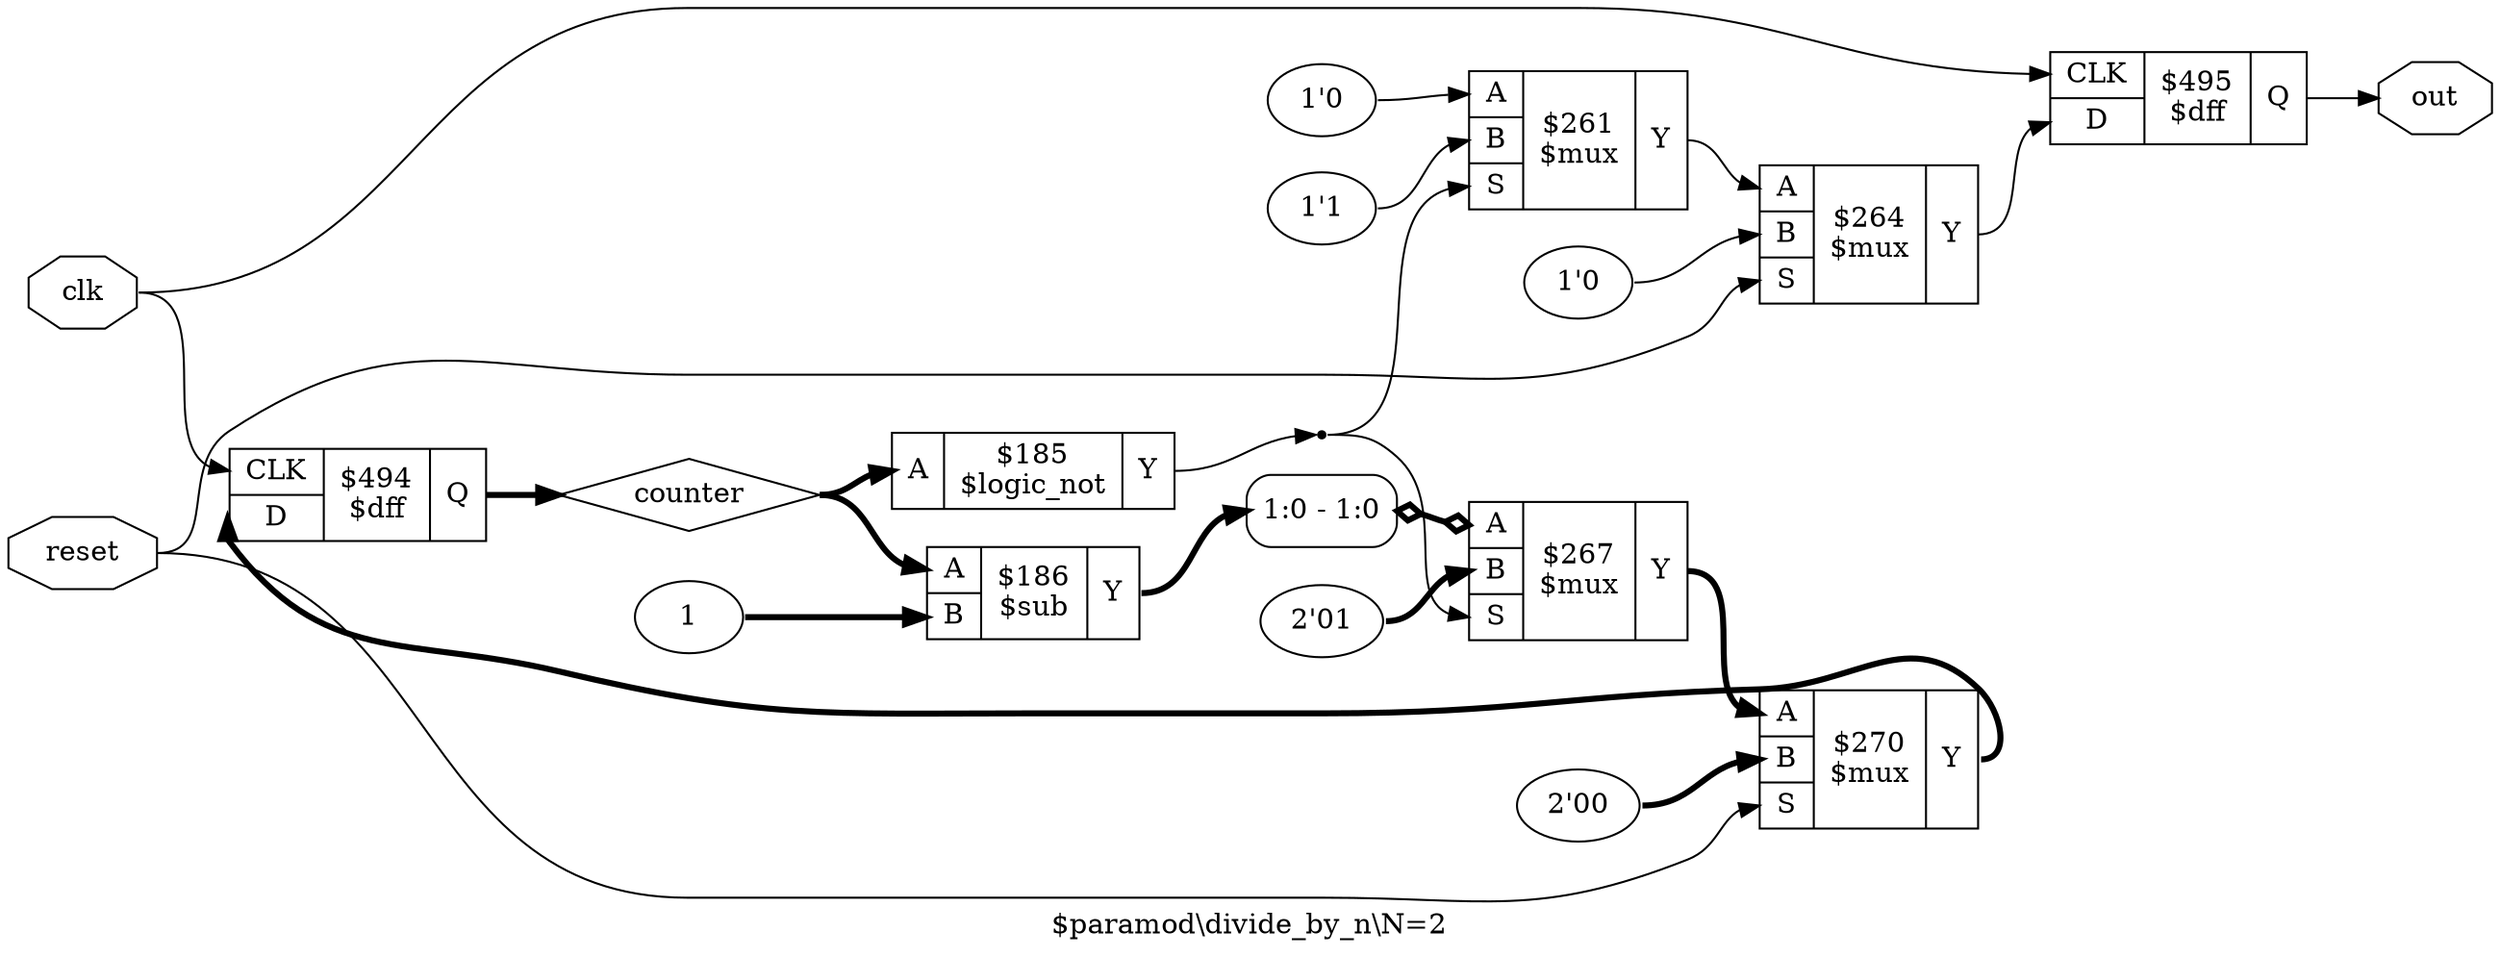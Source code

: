 digraph "$paramod\\divide_by_n\\N=2" {
label="$paramod\\divide_by_n\\N=2";
rankdir="LR";
remincross=true;
n7 [ shape=octagon, label="clk", color="black", fontcolor="black" ];
n8 [ shape=diamond, label="counter", color="black", fontcolor="black" ];
n9 [ shape=octagon, label="out", color="black", fontcolor="black" ];
n10 [ shape=octagon, label="reset", color="black", fontcolor="black" ];
{ rank="source"; n10; n7;}
{ rank="sink"; n9;}
c13 [ shape=record, label="{{<p11> A}|$185\n$logic_not|{<p12> Y}}" ];
c17 [ shape=record, label="{{<p14> CLK|<p15> D}|$494\n$dff|{<p16> Q}}" ];
c18 [ shape=record, label="{{<p14> CLK|<p15> D}|$495\n$dff|{<p16> Q}}" ];
v0 [ label="1'0" ];
v1 [ label="1'1" ];
c21 [ shape=record, label="{{<p11> A|<p19> B|<p20> S}|$261\n$mux|{<p12> Y}}" ];
v2 [ label="1'0" ];
c22 [ shape=record, label="{{<p11> A|<p19> B|<p20> S}|$264\n$mux|{<p12> Y}}" ];
v4 [ label="2'01" ];
c23 [ shape=record, label="{{<p11> A|<p19> B|<p20> S}|$267\n$mux|{<p12> Y}}" ];
x3 [ shape=record, style=rounded, label="<s0> 1:0 - 1:0 " ];
x3:e -> c23:p11:w [arrowhead=odiamond, arrowtail=odiamond, dir=both, color="black", style="setlinewidth(3)", label=""];
v5 [ label="2'00" ];
c24 [ shape=record, label="{{<p11> A|<p19> B|<p20> S}|$270\n$mux|{<p12> Y}}" ];
v6 [ label="1" ];
c25 [ shape=record, label="{{<p11> A|<p19> B}|$186\n$sub|{<p12> Y}}" ];
c24:p12:e -> c17:p15:w [color="black", style="setlinewidth(3)", label=""];
n10:e -> c22:p20:w [color="black", label=""];
n10:e -> c24:p20:w [color="black", label=""];
c22:p12:e -> c18:p15:w [color="black", label=""];
n3 [ shape=point ];
c13:p12:e -> n3:w [color="black", label=""];
n3:e -> c21:p20:w [color="black", label=""];
n3:e -> c23:p20:w [color="black", label=""];
c21:p12:e -> c22:p11:w [color="black", label=""];
c23:p12:e -> c24:p11:w [color="black", style="setlinewidth(3)", label=""];
c25:p12:e -> x3:s0:w [color="black", style="setlinewidth(3)", label=""];
n7:e -> c17:p14:w [color="black", label=""];
n7:e -> c18:p14:w [color="black", label=""];
c17:p16:e -> n8:w [color="black", style="setlinewidth(3)", label=""];
n8:e -> c13:p11:w [color="black", style="setlinewidth(3)", label=""];
n8:e -> c25:p11:w [color="black", style="setlinewidth(3)", label=""];
c18:p16:e -> n9:w [color="black", label=""];
v0:e -> c21:p11:w [color="black", label=""];
v1:e -> c21:p19:w [color="black", label=""];
v2:e -> c22:p19:w [color="black", label=""];
v4:e -> c23:p19:w [color="black", style="setlinewidth(3)", label=""];
v5:e -> c24:p19:w [color="black", style="setlinewidth(3)", label=""];
v6:e -> c25:p19:w [color="black", style="setlinewidth(3)", label=""];
}
digraph "$paramod\\divide_by_n\\N=4" {
label="$paramod\\divide_by_n\\N=4";
rankdir="LR";
remincross=true;
n7 [ shape=octagon, label="clk", color="black", fontcolor="black" ];
n8 [ shape=diamond, label="counter", color="black", fontcolor="black" ];
n9 [ shape=octagon, label="out", color="black", fontcolor="black" ];
n10 [ shape=octagon, label="reset", color="black", fontcolor="black" ];
{ rank="source"; n10; n7;}
{ rank="sink"; n9;}
c13 [ shape=record, label="{{<p11> A}|$181\n$logic_not|{<p12> Y}}" ];
c17 [ shape=record, label="{{<p14> CLK|<p15> D}|$496\n$dff|{<p16> Q}}" ];
c18 [ shape=record, label="{{<p14> CLK|<p15> D}|$497\n$dff|{<p16> Q}}" ];
v0 [ label="1'0" ];
v1 [ label="1'1" ];
c21 [ shape=record, label="{{<p11> A|<p19> B|<p20> S}|$273\n$mux|{<p12> Y}}" ];
v2 [ label="1'0" ];
c22 [ shape=record, label="{{<p11> A|<p19> B|<p20> S}|$276\n$mux|{<p12> Y}}" ];
v4 [ label="3'011" ];
c23 [ shape=record, label="{{<p11> A|<p19> B|<p20> S}|$279\n$mux|{<p12> Y}}" ];
x3 [ shape=record, style=rounded, label="<s0> 2:0 - 2:0 " ];
x3:e -> c23:p11:w [arrowhead=odiamond, arrowtail=odiamond, dir=both, color="black", style="setlinewidth(3)", label=""];
v5 [ label="3'000" ];
c24 [ shape=record, label="{{<p11> A|<p19> B|<p20> S}|$282\n$mux|{<p12> Y}}" ];
v6 [ label="1" ];
c25 [ shape=record, label="{{<p11> A|<p19> B}|$182\n$sub|{<p12> Y}}" ];
c24:p12:e -> c17:p15:w [color="black", style="setlinewidth(3)", label=""];
n10:e -> c22:p20:w [color="black", label=""];
n10:e -> c24:p20:w [color="black", label=""];
c22:p12:e -> c18:p15:w [color="black", label=""];
n3 [ shape=point ];
c13:p12:e -> n3:w [color="black", label=""];
n3:e -> c21:p20:w [color="black", label=""];
n3:e -> c23:p20:w [color="black", label=""];
c21:p12:e -> c22:p11:w [color="black", label=""];
c23:p12:e -> c24:p11:w [color="black", style="setlinewidth(3)", label=""];
c25:p12:e -> x3:s0:w [color="black", style="setlinewidth(3)", label=""];
n7:e -> c17:p14:w [color="black", label=""];
n7:e -> c18:p14:w [color="black", label=""];
c17:p16:e -> n8:w [color="black", style="setlinewidth(3)", label=""];
n8:e -> c13:p11:w [color="black", style="setlinewidth(3)", label=""];
n8:e -> c25:p11:w [color="black", style="setlinewidth(3)", label=""];
c18:p16:e -> n9:w [color="black", label=""];
v0:e -> c21:p11:w [color="black", label=""];
v1:e -> c21:p19:w [color="black", label=""];
v2:e -> c22:p19:w [color="black", label=""];
v4:e -> c23:p19:w [color="black", style="setlinewidth(3)", label=""];
v5:e -> c24:p19:w [color="black", style="setlinewidth(3)", label=""];
v6:e -> c25:p19:w [color="black", style="setlinewidth(3)", label=""];
}
digraph "$paramod\\monostable\\PULSE_WIDTH=120\\COUNTER_WIDTH=32" {
label="$paramod\\monostable\\PULSE_WIDTH=120\\COUNTER_WIDTH=32";
rankdir="LR";
remincross=true;
n10 [ shape=octagon, label="clk", color="black", fontcolor="black" ];
n11 [ shape=diamond, label="count", color="black", fontcolor="black" ];
n12 [ shape=octagon, label="pulse", color="black", fontcolor="black" ];
n13 [ shape=octagon, label="reset", color="black", fontcolor="black" ];
n14 [ shape=octagon, label="trigger", color="black", fontcolor="black" ];
{ rank="source"; n10; n13; n14;}
{ rank="sink"; n12;}
v0 [ label="1" ];
c18 [ shape=record, label="{{<p15> A|<p16> B}|$134\n$add|{<p17> Y}}" ];
c19 [ shape=record, label="{{<p15> A|<p16> B}|$133\n$logic_and|{<p17> Y}}" ];
v1 [ label="120" ];
c20 [ shape=record, label="{{<p15> A|<p16> B}|$132\n$ne|{<p17> Y}}" ];
c24 [ shape=record, label="{{<p21> CLK|<p22> D}|$492\n$dff|{<p23> Q}}" ];
c25 [ shape=record, label="{{<p21> CLK|<p22> D}|$493\n$dff|{<p23> Q}}" ];
v2 [ label="0" ];
c27 [ shape=record, label="{{<p15> A|<p16> B|<p26> S}|$243\n$mux|{<p17> Y}}" ];
c28 [ shape=record, label="{{<p15> A|<p16> B|<p26> S}|$246\n$mux|{<p17> Y}}" ];
v3 [ label="0" ];
c29 [ shape=record, label="{{<p15> A|<p16> B|<p26> S}|$249\n$mux|{<p17> Y}}" ];
v4 [ label="1'0" ];
c30 [ shape=record, label="{{<p15> A|<p16> B|<p26> S}|$252\n$mux|{<p17> Y}}" ];
v5 [ label="1'1" ];
c31 [ shape=record, label="{{<p15> A|<p16> B|<p26> S}|$255\n$mux|{<p17> Y}}" ];
v6 [ label="1'0" ];
c32 [ shape=record, label="{{<p15> A|<p16> B|<p26> S}|$258\n$mux|{<p17> Y}}" ];
c29:p17:e -> c25:p22:w [color="black", style="setlinewidth(3)", label=""];
n10:e -> c24:p21:w [color="black", label=""];
n10:e -> c25:p21:w [color="black", label=""];
c25:p23:e -> n11:w [color="black", style="setlinewidth(3)", label=""];
n11:e -> c18:p15:w [color="black", style="setlinewidth(3)", label=""];
n11:e -> c20:p15:w [color="black", style="setlinewidth(3)", label=""];
c24:p23:e -> n12:w [color="black", label=""];
n12:e -> c19:p16:w [color="black", label=""];
n12:e -> c30:p16:w [color="black", label=""];
n13:e -> c29:p26:w [color="black", label=""];
n13:e -> c32:p26:w [color="black", label=""];
n14:e -> c28:p26:w [color="black", label=""];
n14:e -> c31:p26:w [color="black", label=""];
c32:p17:e -> c24:p22:w [color="black", label=""];
n3 [ shape=point ];
c18:p17:e -> n3:w [color="black", style="setlinewidth(3)", label=""];
n3:e -> c27:p16:w [color="black", style="setlinewidth(3)", label=""];
n3:e -> c28:p16:w [color="black", style="setlinewidth(3)", label=""];
n4 [ shape=point ];
c19:p17:e -> n4:w [color="black", label=""];
n4:e -> c27:p26:w [color="black", label=""];
n4:e -> c30:p26:w [color="black", label=""];
c20:p17:e -> c19:p15:w [color="black", label=""];
c27:p17:e -> c28:p15:w [color="black", style="setlinewidth(3)", label=""];
c28:p17:e -> c29:p15:w [color="black", style="setlinewidth(3)", label=""];
c30:p17:e -> c31:p15:w [color="black", label=""];
c31:p17:e -> c32:p15:w [color="black", label=""];
v0:e -> c18:p16:w [color="black", style="setlinewidth(3)", label=""];
v1:e -> c20:p16:w [color="black", style="setlinewidth(3)", label=""];
v2:e -> c27:p15:w [color="black", style="setlinewidth(3)", label=""];
v3:e -> c29:p16:w [color="black", style="setlinewidth(3)", label=""];
v4:e -> c30:p15:w [color="black", label=""];
v5:e -> c31:p16:w [color="black", label=""];
v6:e -> c32:p16:w [color="black", label=""];
}
digraph "$paramod\\monostable\\PULSE_WIDTH=124\\COUNTER_WIDTH=16" {
label="$paramod\\monostable\\PULSE_WIDTH=124\\COUNTER_WIDTH=16";
rankdir="LR";
remincross=true;
n10 [ shape=octagon, label="clk", color="black", fontcolor="black" ];
n11 [ shape=diamond, label="count", color="black", fontcolor="black" ];
n12 [ shape=octagon, label="pulse", color="black", fontcolor="black" ];
n13 [ shape=octagon, label="reset", color="black", fontcolor="black" ];
n14 [ shape=octagon, label="trigger", color="black", fontcolor="black" ];
{ rank="source"; n10; n13; n14;}
{ rank="sink"; n12;}
v0 [ label="1" ];
c18 [ shape=record, label="{{<p15> A|<p16> B}|$142\n$add|{<p17> Y}}" ];
c19 [ shape=record, label="{{<p15> A|<p16> B}|$141\n$logic_and|{<p17> Y}}" ];
v1 [ label="16'0000000001111100" ];
c20 [ shape=record, label="{{<p15> A|<p16> B}|$140\n$ne|{<p17> Y}}" ];
c24 [ shape=record, label="{{<p21> CLK|<p22> D}|$489\n$dff|{<p23> Q}}" ];
c25 [ shape=record, label="{{<p21> CLK|<p22> D}|$490\n$dff|{<p23> Q}}" ];
v2 [ label="16'0000000000000000" ];
c27 [ shape=record, label="{{<p15> A|<p16> B|<p26> S}|$225\n$mux|{<p17> Y}}" ];
x3 [ shape=record, style=rounded, label="<s0> 15:0 - 15:0 " ];
x3:e -> c27:p16:w [arrowhead=odiamond, arrowtail=odiamond, dir=both, color="black", style="setlinewidth(3)", label=""];
c28 [ shape=record, label="{{<p15> A|<p16> B|<p26> S}|$228\n$mux|{<p17> Y}}" ];
x4 [ shape=record, style=rounded, label="<s0> 15:0 - 15:0 " ];
x4:e -> c28:p16:w [arrowhead=odiamond, arrowtail=odiamond, dir=both, color="black", style="setlinewidth(3)", label=""];
v5 [ label="16'0000000000000000" ];
c29 [ shape=record, label="{{<p15> A|<p16> B|<p26> S}|$231\n$mux|{<p17> Y}}" ];
v6 [ label="1'0" ];
c30 [ shape=record, label="{{<p15> A|<p16> B|<p26> S}|$234\n$mux|{<p17> Y}}" ];
v7 [ label="1'1" ];
c31 [ shape=record, label="{{<p15> A|<p16> B|<p26> S}|$237\n$mux|{<p17> Y}}" ];
v8 [ label="1'0" ];
c32 [ shape=record, label="{{<p15> A|<p16> B|<p26> S}|$240\n$mux|{<p17> Y}}" ];
c29:p17:e -> c25:p22:w [color="black", style="setlinewidth(3)", label=""];
n10:e -> c24:p21:w [color="black", label=""];
n10:e -> c25:p21:w [color="black", label=""];
c25:p23:e -> n11:w [color="black", style="setlinewidth(3)", label=""];
n11:e -> c18:p15:w [color="black", style="setlinewidth(3)", label=""];
n11:e -> c20:p15:w [color="black", style="setlinewidth(3)", label=""];
c24:p23:e -> n12:w [color="black", label=""];
n12:e -> c19:p16:w [color="black", label=""];
n12:e -> c30:p16:w [color="black", label=""];
n13:e -> c29:p26:w [color="black", label=""];
n13:e -> c32:p26:w [color="black", label=""];
n14:e -> c28:p26:w [color="black", label=""];
n14:e -> c31:p26:w [color="black", label=""];
c32:p17:e -> c24:p22:w [color="black", label=""];
n3 [ shape=point ];
c18:p17:e -> n3:w [color="black", style="setlinewidth(3)", label=""];
n3:e -> x3:s0:w [color="black", style="setlinewidth(3)", label=""];
n3:e -> x4:s0:w [color="black", style="setlinewidth(3)", label=""];
n4 [ shape=point ];
c19:p17:e -> n4:w [color="black", label=""];
n4:e -> c27:p26:w [color="black", label=""];
n4:e -> c30:p26:w [color="black", label=""];
c20:p17:e -> c19:p15:w [color="black", label=""];
c27:p17:e -> c28:p15:w [color="black", style="setlinewidth(3)", label=""];
c28:p17:e -> c29:p15:w [color="black", style="setlinewidth(3)", label=""];
c30:p17:e -> c31:p15:w [color="black", label=""];
c31:p17:e -> c32:p15:w [color="black", label=""];
v0:e -> c18:p16:w [color="black", style="setlinewidth(3)", label=""];
v1:e -> c20:p16:w [color="black", style="setlinewidth(3)", label=""];
v2:e -> c27:p15:w [color="black", style="setlinewidth(3)", label=""];
v5:e -> c29:p16:w [color="black", style="setlinewidth(3)", label=""];
v6:e -> c30:p15:w [color="black", label=""];
v7:e -> c31:p16:w [color="black", label=""];
v8:e -> c32:p16:w [color="black", label=""];
}
digraph "$paramod\\monostable\\PULSE_WIDTH=12\\COUNTER_WIDTH=5" {
label="$paramod\\monostable\\PULSE_WIDTH=12\\COUNTER_WIDTH=5";
rankdir="LR";
remincross=true;
n10 [ shape=octagon, label="clk", color="black", fontcolor="black" ];
n11 [ shape=diamond, label="count", color="black", fontcolor="black" ];
n12 [ shape=octagon, label="pulse", color="black", fontcolor="black" ];
n13 [ shape=octagon, label="reset", color="black", fontcolor="black" ];
n14 [ shape=octagon, label="trigger", color="black", fontcolor="black" ];
{ rank="source"; n10; n13; n14;}
{ rank="sink"; n12;}
v0 [ label="1" ];
c18 [ shape=record, label="{{<p15> A|<p16> B}|$170\n$add|{<p17> Y}}" ];
c19 [ shape=record, label="{{<p15> A|<p16> B}|$169\n$logic_and|{<p17> Y}}" ];
v1 [ label="5'01100" ];
c20 [ shape=record, label="{{<p15> A|<p16> B}|$168\n$ne|{<p17> Y}}" ];
c24 [ shape=record, label="{{<p21> CLK|<p22> D}|$500\n$dff|{<p23> Q}}" ];
c25 [ shape=record, label="{{<p21> CLK|<p22> D}|$501\n$dff|{<p23> Q}}" ];
v2 [ label="5'00000" ];
c27 [ shape=record, label="{{<p15> A|<p16> B|<p26> S}|$303\n$mux|{<p17> Y}}" ];
x3 [ shape=record, style=rounded, label="<s0> 4:0 - 4:0 " ];
x3:e -> c27:p16:w [arrowhead=odiamond, arrowtail=odiamond, dir=both, color="black", style="setlinewidth(3)", label=""];
c28 [ shape=record, label="{{<p15> A|<p16> B|<p26> S}|$306\n$mux|{<p17> Y}}" ];
x4 [ shape=record, style=rounded, label="<s0> 4:0 - 4:0 " ];
x4:e -> c28:p16:w [arrowhead=odiamond, arrowtail=odiamond, dir=both, color="black", style="setlinewidth(3)", label=""];
v5 [ label="5'00000" ];
c29 [ shape=record, label="{{<p15> A|<p16> B|<p26> S}|$309\n$mux|{<p17> Y}}" ];
v6 [ label="1'0" ];
c30 [ shape=record, label="{{<p15> A|<p16> B|<p26> S}|$312\n$mux|{<p17> Y}}" ];
v7 [ label="1'1" ];
c31 [ shape=record, label="{{<p15> A|<p16> B|<p26> S}|$315\n$mux|{<p17> Y}}" ];
v8 [ label="1'0" ];
c32 [ shape=record, label="{{<p15> A|<p16> B|<p26> S}|$318\n$mux|{<p17> Y}}" ];
c29:p17:e -> c25:p22:w [color="black", style="setlinewidth(3)", label=""];
n10:e -> c24:p21:w [color="black", label=""];
n10:e -> c25:p21:w [color="black", label=""];
c25:p23:e -> n11:w [color="black", style="setlinewidth(3)", label=""];
n11:e -> c18:p15:w [color="black", style="setlinewidth(3)", label=""];
n11:e -> c20:p15:w [color="black", style="setlinewidth(3)", label=""];
c24:p23:e -> n12:w [color="black", label=""];
n12:e -> c19:p16:w [color="black", label=""];
n12:e -> c30:p16:w [color="black", label=""];
n13:e -> c29:p26:w [color="black", label=""];
n13:e -> c32:p26:w [color="black", label=""];
n14:e -> c28:p26:w [color="black", label=""];
n14:e -> c31:p26:w [color="black", label=""];
c32:p17:e -> c24:p22:w [color="black", label=""];
n3 [ shape=point ];
c18:p17:e -> n3:w [color="black", style="setlinewidth(3)", label=""];
n3:e -> x3:s0:w [color="black", style="setlinewidth(3)", label=""];
n3:e -> x4:s0:w [color="black", style="setlinewidth(3)", label=""];
n4 [ shape=point ];
c19:p17:e -> n4:w [color="black", label=""];
n4:e -> c27:p26:w [color="black", label=""];
n4:e -> c30:p26:w [color="black", label=""];
c20:p17:e -> c19:p15:w [color="black", label=""];
c27:p17:e -> c28:p15:w [color="black", style="setlinewidth(3)", label=""];
c28:p17:e -> c29:p15:w [color="black", style="setlinewidth(3)", label=""];
c30:p17:e -> c31:p15:w [color="black", label=""];
c31:p17:e -> c32:p15:w [color="black", label=""];
v0:e -> c18:p16:w [color="black", style="setlinewidth(3)", label=""];
v1:e -> c20:p16:w [color="black", style="setlinewidth(3)", label=""];
v2:e -> c27:p15:w [color="black", style="setlinewidth(3)", label=""];
v5:e -> c29:p16:w [color="black", style="setlinewidth(3)", label=""];
v6:e -> c30:p15:w [color="black", label=""];
v7:e -> c31:p16:w [color="black", label=""];
v8:e -> c32:p16:w [color="black", label=""];
}
digraph "$paramod\\monostable\\PULSE_WIDTH=261\\COUNTER_WIDTH=10" {
label="$paramod\\monostable\\PULSE_WIDTH=261\\COUNTER_WIDTH=10";
rankdir="LR";
remincross=true;
n10 [ shape=octagon, label="clk", color="black", fontcolor="black" ];
n11 [ shape=diamond, label="count", color="black", fontcolor="black" ];
n12 [ shape=octagon, label="pulse", color="black", fontcolor="black" ];
n13 [ shape=octagon, label="reset", color="black", fontcolor="black" ];
n14 [ shape=octagon, label="trigger", color="black", fontcolor="black" ];
{ rank="source"; n10; n13; n14;}
{ rank="sink"; n12;}
v0 [ label="1" ];
c18 [ shape=record, label="{{<p15> A|<p16> B}|$177\n$add|{<p17> Y}}" ];
c19 [ shape=record, label="{{<p15> A|<p16> B}|$176\n$logic_and|{<p17> Y}}" ];
v1 [ label="10'0100000101" ];
c20 [ shape=record, label="{{<p15> A|<p16> B}|$175\n$ne|{<p17> Y}}" ];
c24 [ shape=record, label="{{<p21> CLK|<p22> D}|$498\n$dff|{<p23> Q}}" ];
c25 [ shape=record, label="{{<p21> CLK|<p22> D}|$499\n$dff|{<p23> Q}}" ];
v2 [ label="10'0000000000" ];
c27 [ shape=record, label="{{<p15> A|<p16> B|<p26> S}|$285\n$mux|{<p17> Y}}" ];
x3 [ shape=record, style=rounded, label="<s0> 9:0 - 9:0 " ];
x3:e -> c27:p16:w [arrowhead=odiamond, arrowtail=odiamond, dir=both, color="black", style="setlinewidth(3)", label=""];
c28 [ shape=record, label="{{<p15> A|<p16> B|<p26> S}|$288\n$mux|{<p17> Y}}" ];
x4 [ shape=record, style=rounded, label="<s0> 9:0 - 9:0 " ];
x4:e -> c28:p16:w [arrowhead=odiamond, arrowtail=odiamond, dir=both, color="black", style="setlinewidth(3)", label=""];
v5 [ label="10'0000000000" ];
c29 [ shape=record, label="{{<p15> A|<p16> B|<p26> S}|$291\n$mux|{<p17> Y}}" ];
v6 [ label="1'0" ];
c30 [ shape=record, label="{{<p15> A|<p16> B|<p26> S}|$294\n$mux|{<p17> Y}}" ];
v7 [ label="1'1" ];
c31 [ shape=record, label="{{<p15> A|<p16> B|<p26> S}|$297\n$mux|{<p17> Y}}" ];
v8 [ label="1'0" ];
c32 [ shape=record, label="{{<p15> A|<p16> B|<p26> S}|$300\n$mux|{<p17> Y}}" ];
c29:p17:e -> c25:p22:w [color="black", style="setlinewidth(3)", label=""];
n10:e -> c24:p21:w [color="black", label=""];
n10:e -> c25:p21:w [color="black", label=""];
c25:p23:e -> n11:w [color="black", style="setlinewidth(3)", label=""];
n11:e -> c18:p15:w [color="black", style="setlinewidth(3)", label=""];
n11:e -> c20:p15:w [color="black", style="setlinewidth(3)", label=""];
c24:p23:e -> n12:w [color="black", label=""];
n12:e -> c19:p16:w [color="black", label=""];
n12:e -> c30:p16:w [color="black", label=""];
n13:e -> c29:p26:w [color="black", label=""];
n13:e -> c32:p26:w [color="black", label=""];
n14:e -> c28:p26:w [color="black", label=""];
n14:e -> c31:p26:w [color="black", label=""];
c32:p17:e -> c24:p22:w [color="black", label=""];
n3 [ shape=point ];
c18:p17:e -> n3:w [color="black", style="setlinewidth(3)", label=""];
n3:e -> x3:s0:w [color="black", style="setlinewidth(3)", label=""];
n3:e -> x4:s0:w [color="black", style="setlinewidth(3)", label=""];
n4 [ shape=point ];
c19:p17:e -> n4:w [color="black", label=""];
n4:e -> c27:p26:w [color="black", label=""];
n4:e -> c30:p26:w [color="black", label=""];
c20:p17:e -> c19:p15:w [color="black", label=""];
c27:p17:e -> c28:p15:w [color="black", style="setlinewidth(3)", label=""];
c28:p17:e -> c29:p15:w [color="black", style="setlinewidth(3)", label=""];
c30:p17:e -> c31:p15:w [color="black", label=""];
c31:p17:e -> c32:p15:w [color="black", label=""];
v0:e -> c18:p16:w [color="black", style="setlinewidth(3)", label=""];
v1:e -> c20:p16:w [color="black", style="setlinewidth(3)", label=""];
v2:e -> c27:p15:w [color="black", style="setlinewidth(3)", label=""];
v5:e -> c29:p16:w [color="black", style="setlinewidth(3)", label=""];
v6:e -> c30:p15:w [color="black", label=""];
v7:e -> c31:p16:w [color="black", label=""];
v8:e -> c32:p16:w [color="black", label=""];
}
digraph "$paramod\\monostable\\PULSE_WIDTH=5\\COUNTER_WIDTH=4" {
label="$paramod\\monostable\\PULSE_WIDTH=5\\COUNTER_WIDTH=4";
rankdir="LR";
remincross=true;
n10 [ shape=octagon, label="clk", color="black", fontcolor="black" ];
n11 [ shape=diamond, label="count", color="black", fontcolor="black" ];
n12 [ shape=octagon, label="pulse", color="black", fontcolor="black" ];
n13 [ shape=octagon, label="reset", color="black", fontcolor="black" ];
n14 [ shape=octagon, label="trigger", color="black", fontcolor="black" ];
{ rank="source"; n10; n13; n14;}
{ rank="sink"; n12;}
v0 [ label="1" ];
c18 [ shape=record, label="{{<p15> A|<p16> B}|$149\n$add|{<p17> Y}}" ];
c19 [ shape=record, label="{{<p15> A|<p16> B}|$148\n$logic_and|{<p17> Y}}" ];
v1 [ label="4'0101" ];
c20 [ shape=record, label="{{<p15> A|<p16> B}|$147\n$ne|{<p17> Y}}" ];
c24 [ shape=record, label="{{<p21> CLK|<p22> D}|$487\n$dff|{<p23> Q}}" ];
c25 [ shape=record, label="{{<p21> CLK|<p22> D}|$488\n$dff|{<p23> Q}}" ];
v2 [ label="4'0000" ];
c27 [ shape=record, label="{{<p15> A|<p16> B|<p26> S}|$207\n$mux|{<p17> Y}}" ];
x3 [ shape=record, style=rounded, label="<s0> 3:0 - 3:0 " ];
x3:e -> c27:p16:w [arrowhead=odiamond, arrowtail=odiamond, dir=both, color="black", style="setlinewidth(3)", label=""];
c28 [ shape=record, label="{{<p15> A|<p16> B|<p26> S}|$210\n$mux|{<p17> Y}}" ];
x4 [ shape=record, style=rounded, label="<s0> 3:0 - 3:0 " ];
x4:e -> c28:p16:w [arrowhead=odiamond, arrowtail=odiamond, dir=both, color="black", style="setlinewidth(3)", label=""];
v5 [ label="4'0000" ];
c29 [ shape=record, label="{{<p15> A|<p16> B|<p26> S}|$213\n$mux|{<p17> Y}}" ];
v6 [ label="1'0" ];
c30 [ shape=record, label="{{<p15> A|<p16> B|<p26> S}|$216\n$mux|{<p17> Y}}" ];
v7 [ label="1'1" ];
c31 [ shape=record, label="{{<p15> A|<p16> B|<p26> S}|$219\n$mux|{<p17> Y}}" ];
v8 [ label="1'0" ];
c32 [ shape=record, label="{{<p15> A|<p16> B|<p26> S}|$222\n$mux|{<p17> Y}}" ];
c29:p17:e -> c25:p22:w [color="black", style="setlinewidth(3)", label=""];
n10:e -> c24:p21:w [color="black", label=""];
n10:e -> c25:p21:w [color="black", label=""];
c25:p23:e -> n11:w [color="black", style="setlinewidth(3)", label=""];
n11:e -> c18:p15:w [color="black", style="setlinewidth(3)", label=""];
n11:e -> c20:p15:w [color="black", style="setlinewidth(3)", label=""];
c24:p23:e -> n12:w [color="black", label=""];
n12:e -> c19:p16:w [color="black", label=""];
n12:e -> c30:p16:w [color="black", label=""];
n13:e -> c29:p26:w [color="black", label=""];
n13:e -> c32:p26:w [color="black", label=""];
n14:e -> c28:p26:w [color="black", label=""];
n14:e -> c31:p26:w [color="black", label=""];
c32:p17:e -> c24:p22:w [color="black", label=""];
n3 [ shape=point ];
c18:p17:e -> n3:w [color="black", style="setlinewidth(3)", label=""];
n3:e -> x3:s0:w [color="black", style="setlinewidth(3)", label=""];
n3:e -> x4:s0:w [color="black", style="setlinewidth(3)", label=""];
n4 [ shape=point ];
c19:p17:e -> n4:w [color="black", label=""];
n4:e -> c27:p26:w [color="black", label=""];
n4:e -> c30:p26:w [color="black", label=""];
c20:p17:e -> c19:p15:w [color="black", label=""];
c27:p17:e -> c28:p15:w [color="black", style="setlinewidth(3)", label=""];
c28:p17:e -> c29:p15:w [color="black", style="setlinewidth(3)", label=""];
c30:p17:e -> c31:p15:w [color="black", label=""];
c31:p17:e -> c32:p15:w [color="black", label=""];
v0:e -> c18:p16:w [color="black", style="setlinewidth(3)", label=""];
v1:e -> c20:p16:w [color="black", style="setlinewidth(3)", label=""];
v2:e -> c27:p15:w [color="black", style="setlinewidth(3)", label=""];
v5:e -> c29:p16:w [color="black", style="setlinewidth(3)", label=""];
v6:e -> c30:p15:w [color="black", label=""];
v7:e -> c31:p16:w [color="black", label=""];
v8:e -> c32:p16:w [color="black", label=""];
}
digraph "$paramod\\monostable\\PULSE_WIDTH=64\\COUNTER_WIDTH=7" {
label="$paramod\\monostable\\PULSE_WIDTH=64\\COUNTER_WIDTH=7";
rankdir="LR";
remincross=true;
n10 [ shape=octagon, label="clk", color="black", fontcolor="black" ];
n11 [ shape=diamond, label="count", color="black", fontcolor="black" ];
n12 [ shape=octagon, label="pulse", color="black", fontcolor="black" ];
n13 [ shape=octagon, label="reset", color="black", fontcolor="black" ];
n14 [ shape=octagon, label="trigger", color="black", fontcolor="black" ];
{ rank="source"; n10; n13; n14;}
{ rank="sink"; n12;}
v0 [ label="1" ];
c18 [ shape=record, label="{{<p15> A|<p16> B}|$163\n$add|{<p17> Y}}" ];
c19 [ shape=record, label="{{<p15> A|<p16> B}|$162\n$logic_and|{<p17> Y}}" ];
v1 [ label="7'1000000" ];
c20 [ shape=record, label="{{<p15> A|<p16> B}|$161\n$ne|{<p17> Y}}" ];
c24 [ shape=record, label="{{<p21> CLK|<p22> D}|$505\n$dff|{<p23> Q}}" ];
c25 [ shape=record, label="{{<p21> CLK|<p22> D}|$506\n$dff|{<p23> Q}}" ];
v2 [ label="7'0000000" ];
c27 [ shape=record, label="{{<p15> A|<p16> B|<p26> S}|$321\n$mux|{<p17> Y}}" ];
x3 [ shape=record, style=rounded, label="<s0> 6:0 - 6:0 " ];
x3:e -> c27:p16:w [arrowhead=odiamond, arrowtail=odiamond, dir=both, color="black", style="setlinewidth(3)", label=""];
c28 [ shape=record, label="{{<p15> A|<p16> B|<p26> S}|$324\n$mux|{<p17> Y}}" ];
x4 [ shape=record, style=rounded, label="<s0> 6:0 - 6:0 " ];
x4:e -> c28:p16:w [arrowhead=odiamond, arrowtail=odiamond, dir=both, color="black", style="setlinewidth(3)", label=""];
v5 [ label="7'0000000" ];
c29 [ shape=record, label="{{<p15> A|<p16> B|<p26> S}|$327\n$mux|{<p17> Y}}" ];
v6 [ label="1'0" ];
c30 [ shape=record, label="{{<p15> A|<p16> B|<p26> S}|$330\n$mux|{<p17> Y}}" ];
v7 [ label="1'1" ];
c31 [ shape=record, label="{{<p15> A|<p16> B|<p26> S}|$333\n$mux|{<p17> Y}}" ];
v8 [ label="1'0" ];
c32 [ shape=record, label="{{<p15> A|<p16> B|<p26> S}|$336\n$mux|{<p17> Y}}" ];
c29:p17:e -> c25:p22:w [color="black", style="setlinewidth(3)", label=""];
n10:e -> c24:p21:w [color="black", label=""];
n10:e -> c25:p21:w [color="black", label=""];
c25:p23:e -> n11:w [color="black", style="setlinewidth(3)", label=""];
n11:e -> c18:p15:w [color="black", style="setlinewidth(3)", label=""];
n11:e -> c20:p15:w [color="black", style="setlinewidth(3)", label=""];
c24:p23:e -> n12:w [color="black", label=""];
n12:e -> c19:p16:w [color="black", label=""];
n12:e -> c30:p16:w [color="black", label=""];
n13:e -> c29:p26:w [color="black", label=""];
n13:e -> c32:p26:w [color="black", label=""];
n14:e -> c28:p26:w [color="black", label=""];
n14:e -> c31:p26:w [color="black", label=""];
c32:p17:e -> c24:p22:w [color="black", label=""];
n3 [ shape=point ];
c18:p17:e -> n3:w [color="black", style="setlinewidth(3)", label=""];
n3:e -> x3:s0:w [color="black", style="setlinewidth(3)", label=""];
n3:e -> x4:s0:w [color="black", style="setlinewidth(3)", label=""];
n4 [ shape=point ];
c19:p17:e -> n4:w [color="black", label=""];
n4:e -> c27:p26:w [color="black", label=""];
n4:e -> c30:p26:w [color="black", label=""];
c20:p17:e -> c19:p15:w [color="black", label=""];
c27:p17:e -> c28:p15:w [color="black", style="setlinewidth(3)", label=""];
c28:p17:e -> c29:p15:w [color="black", style="setlinewidth(3)", label=""];
c30:p17:e -> c31:p15:w [color="black", label=""];
c31:p17:e -> c32:p15:w [color="black", label=""];
v0:e -> c18:p16:w [color="black", style="setlinewidth(3)", label=""];
v1:e -> c20:p16:w [color="black", style="setlinewidth(3)", label=""];
v2:e -> c27:p15:w [color="black", style="setlinewidth(3)", label=""];
v5:e -> c29:p16:w [color="black", style="setlinewidth(3)", label=""];
v6:e -> c30:p15:w [color="black", label=""];
v7:e -> c31:p16:w [color="black", label=""];
v8:e -> c32:p16:w [color="black", label=""];
}
digraph "$paramod\\monostable_vpw14b\\COUNTER_WIDTH=14" {
label="$paramod\\monostable_vpw14b\\COUNTER_WIDTH=14";
rankdir="LR";
remincross=true;
n10 [ shape=octagon, label="clk", color="black", fontcolor="black" ];
n11 [ shape=diamond, label="count", color="black", fontcolor="black" ];
n12 [ shape=octagon, label="pulse", color="black", fontcolor="black" ];
n13 [ shape=octagon, label="pulse_width", color="black", fontcolor="black" ];
n14 [ shape=octagon, label="reset", color="black", fontcolor="black" ];
n15 [ shape=octagon, label="trigger", color="black", fontcolor="black" ];
{ rank="source"; n10; n13; n14; n15;}
{ rank="sink"; n12;}
v0 [ label="1" ];
c19 [ shape=record, label="{{<p16> A|<p17> B}|$156\n$add|{<p18> Y}}" ];
c20 [ shape=record, label="{{<p16> A|<p17> B}|$155\n$logic_and|{<p18> Y}}" ];
c21 [ shape=record, label="{{<p16> A|<p17> B}|$154\n$ne|{<p18> Y}}" ];
c25 [ shape=record, label="{{<p22> CLK|<p23> D}|$485\n$dff|{<p24> Q}}" ];
c26 [ shape=record, label="{{<p22> CLK|<p23> D}|$486\n$dff|{<p24> Q}}" ];
v1 [ label="14'00000000000000" ];
c28 [ shape=record, label="{{<p16> A|<p17> B|<p27> S}|$189\n$mux|{<p18> Y}}" ];
x2 [ shape=record, style=rounded, label="<s0> 13:0 - 13:0 " ];
x2:e -> c28:p17:w [arrowhead=odiamond, arrowtail=odiamond, dir=both, color="black", style="setlinewidth(3)", label=""];
c29 [ shape=record, label="{{<p16> A|<p17> B|<p27> S}|$192\n$mux|{<p18> Y}}" ];
x3 [ shape=record, style=rounded, label="<s0> 13:0 - 13:0 " ];
x3:e -> c29:p17:w [arrowhead=odiamond, arrowtail=odiamond, dir=both, color="black", style="setlinewidth(3)", label=""];
v4 [ label="14'00000000000000" ];
c30 [ shape=record, label="{{<p16> A|<p17> B|<p27> S}|$195\n$mux|{<p18> Y}}" ];
v5 [ label="1'0" ];
c31 [ shape=record, label="{{<p16> A|<p17> B|<p27> S}|$198\n$mux|{<p18> Y}}" ];
v6 [ label="1'1" ];
c32 [ shape=record, label="{{<p16> A|<p17> B|<p27> S}|$201\n$mux|{<p18> Y}}" ];
v7 [ label="1'0" ];
c33 [ shape=record, label="{{<p16> A|<p17> B|<p27> S}|$204\n$mux|{<p18> Y}}" ];
c30:p18:e -> c26:p23:w [color="black", style="setlinewidth(3)", label=""];
n10:e -> c25:p22:w [color="black", label=""];
n10:e -> c26:p22:w [color="black", label=""];
c26:p24:e -> n11:w [color="black", style="setlinewidth(3)", label=""];
n11:e -> c19:p16:w [color="black", style="setlinewidth(3)", label=""];
n11:e -> c21:p16:w [color="black", style="setlinewidth(3)", label=""];
c25:p24:e -> n12:w [color="black", label=""];
n12:e -> c20:p17:w [color="black", label=""];
n12:e -> c31:p17:w [color="black", label=""];
n13:e -> c21:p17:w [color="black", style="setlinewidth(3)", label=""];
n14:e -> c30:p27:w [color="black", label=""];
n14:e -> c33:p27:w [color="black", label=""];
n15:e -> c29:p27:w [color="black", label=""];
n15:e -> c32:p27:w [color="black", label=""];
c33:p18:e -> c25:p23:w [color="black", label=""];
n3 [ shape=point ];
c19:p18:e -> n3:w [color="black", style="setlinewidth(3)", label=""];
n3:e -> x2:s0:w [color="black", style="setlinewidth(3)", label=""];
n3:e -> x3:s0:w [color="black", style="setlinewidth(3)", label=""];
n4 [ shape=point ];
c20:p18:e -> n4:w [color="black", label=""];
n4:e -> c28:p27:w [color="black", label=""];
n4:e -> c31:p27:w [color="black", label=""];
c21:p18:e -> c20:p16:w [color="black", label=""];
c28:p18:e -> c29:p16:w [color="black", style="setlinewidth(3)", label=""];
c29:p18:e -> c30:p16:w [color="black", style="setlinewidth(3)", label=""];
c31:p18:e -> c32:p16:w [color="black", label=""];
c32:p18:e -> c33:p16:w [color="black", label=""];
v0:e -> c19:p17:w [color="black", style="setlinewidth(3)", label=""];
v1:e -> c28:p16:w [color="black", style="setlinewidth(3)", label=""];
v4:e -> c30:p17:w [color="black", style="setlinewidth(3)", label=""];
v5:e -> c31:p16:w [color="black", label=""];
v6:e -> c32:p17:w [color="black", label=""];
v7:e -> c33:p17:w [color="black", label=""];
}
digraph "$paramod\\shift\\DEPTH=16" {
label="$paramod\\shift\\DEPTH=16";
rankdir="LR";
remincross=true;
n1 [ shape=octagon, label="clk", color="black", fontcolor="black" ];
n2 [ shape=octagon, label="data_in", color="black", fontcolor="black" ];
n3 [ shape=octagon, label="data_out", color="black", fontcolor="black" ];
n4 [ shape=diamond, label="holding_register", color="black", fontcolor="black" ];
{ rank="source"; n1; n2;}
{ rank="sink"; n3;}
c8 [ shape=record, label="{{<p5> CLK|<p6> D}|$491\n$dff|{<p7> Q}}" ];
x0 [ shape=record, style=rounded, label="<s1> 14:0 - 15:1 |<s0> 0:0 - 0:0 " ];
x0:e -> c8:p6:w [arrowhead=odiamond, arrowtail=odiamond, dir=both, color="black", style="setlinewidth(3)", label=""];
x1 [ shape=record, style=rounded, label="<s0> 15:15 - 0:0 " ];
n1:e -> c8:p5:w [color="black", label=""];
n2:e -> x0:s0:w [color="black", label=""];
x1:e -> n3:w [color="black", label=""];
c8:p7:e -> n4:w [color="black", label=""];
n4:e -> x0:s1:w [color="black", label=""];
n4:e -> x1:s0:w [color="black", label=""];
}
digraph "edge_detect" {
label="edge_detect";
rankdir="LR";
remincross=true;
n5 [ shape=octagon, label="async_sig", color="black", fontcolor="black" ];
n6 [ shape=octagon, label="clk", color="black", fontcolor="black" ];
n7 [ shape=octagon, label="fall", color="black", fontcolor="black" ];
n8 [ shape=diamond, label="resync", color="black", fontcolor="black" ];
n9 [ shape=octagon, label="rise", color="black", fontcolor="black" ];
{ rank="source"; n5; n6;}
{ rank="sink"; n7; n9;}
c13 [ shape=record, label="{{<p10> A|<p11> B}|$107\n$and|{<p12> Y}}" ];
x0 [ shape=record, style=rounded, label="<s0> 1:1 - 0:0 " ];
x0:e -> c13:p10:w [arrowhead=odiamond, arrowtail=odiamond, dir=both, color="black", label=""];
c14 [ shape=record, label="{{<p10> A|<p11> B}|$109\n$and|{<p12> Y}}" ];
x1 [ shape=record, style=rounded, label="<s0> 0:0 - 0:0 " ];
x1:e -> c14:p10:w [arrowhead=odiamond, arrowtail=odiamond, dir=both, color="black", label=""];
c15 [ shape=record, label="{{<p10> A}|$106\n$logic_not|{<p12> Y}}" ];
x2 [ shape=record, style=rounded, label="<s0> 0:0 - 0:0 " ];
x2:e -> c15:p10:w [arrowhead=odiamond, arrowtail=odiamond, dir=both, color="black", label=""];
c16 [ shape=record, label="{{<p10> A}|$108\n$logic_not|{<p12> Y}}" ];
x3 [ shape=record, style=rounded, label="<s0> 1:1 - 0:0 " ];
x3:e -> c16:p10:w [arrowhead=odiamond, arrowtail=odiamond, dir=both, color="black", label=""];
c20 [ shape=record, label="{{<p17> CLK|<p18> D}|$502\n$dff|{<p19> Q}}" ];
c21 [ shape=record, label="{{<p17> CLK|<p18> D}|$503\n$dff|{<p19> Q}}" ];
c22 [ shape=record, label="{{<p17> CLK|<p18> D}|$504\n$dff|{<p19> Q}}" ];
x4 [ shape=record, style=rounded, label="<s1> 0:0 - 2:2 |<s0> 2:1 - 1:0 " ];
x4:e -> c22:p18:w [arrowhead=odiamond, arrowtail=odiamond, dir=both, color="black", style="setlinewidth(3)", label=""];
c14:p12:e -> c21:p18:w [color="black", label=""];
c13:p12:e -> c20:p18:w [color="black", label=""];
c15:p12:e -> c13:p11:w [color="black", label=""];
c16:p12:e -> c14:p11:w [color="black", label=""];
n5:e -> x4:s1:w [color="black", label=""];
n6:e -> c20:p17:w [color="black", label=""];
n6:e -> c21:p17:w [color="black", label=""];
n6:e -> c22:p17:w [color="black", label=""];
c21:p19:e -> n7:w [color="black", label=""];
c22:p19:e -> n8:w [color="black", style="setlinewidth(3)", label=""];
n8:e -> x0:s0:w [color="black", style="setlinewidth(3)", label=""];
n8:e -> x1:s0:w [color="black", style="setlinewidth(3)", label=""];
n8:e -> x2:s0:w [color="black", style="setlinewidth(3)", label=""];
n8:e -> x3:s0:w [color="black", style="setlinewidth(3)", label=""];
n8:e -> x4:s0:w [color="black", style="setlinewidth(3)", label=""];
c20:p19:e -> n9:w [color="black", label=""];
}
digraph "top" {
label="top";
rankdir="LR";
remincross=true;
n51 [ shape=octagon, label="CLK", color="black", fontcolor="black" ];
n52 [ shape=octagon, label="PDO0", color="black", fontcolor="black" ];
n53 [ shape=octagon, label="PDO1", color="black", fontcolor="black" ];
n54 [ shape=octagon, label="PDO2", color="black", fontcolor="black" ];
n55 [ shape=octagon, label="PDO3", color="black", fontcolor="black" ];
n56 [ shape=octagon, label="PULSE_NEG", color="black", fontcolor="black" ];
n57 [ shape=octagon, label="RST", color="black", fontcolor="black" ];
n58 [ shape=octagon, label="RTZ_NEG", color="black", fontcolor="black" ];
n59 [ shape=octagon, label="RTZ_POS", color="black", fontcolor="black" ];
n60 [ shape=diamond, label="SAMPLECLK", color="black", fontcolor="black" ];
n61 [ shape=octagon, label="UART_RX", color="black", fontcolor="black" ];
n62 [ shape=octagon, label="UART_TX", color="black", fontcolor="black" ];
n63 [ shape=octagon, label="adc_encode", color="black", fontcolor="black" ];
n64 [ shape=diamond, label="addr_rd", color="black", fontcolor="black" ];
n65 [ shape=diamond, label="addr_rd_nxt", color="black", fontcolor="black" ];
n66 [ shape=diamond, label="addr_wr", color="black", fontcolor="black" ];
n67 [ shape=diamond, label="addr_wr_nxt", color="black", fontcolor="black" ];
n68 [ shape=diamond, label="clk160", color="black", fontcolor="black" ];
n69 [ shape=diamond, label="clk_baud", color="black", fontcolor="black" ];
n70 [ shape=diamond, label="clk_baud_fastest", color="black", fontcolor="black" ];
n71 [ shape=diamond, label="clk_read_mem_uart", color="black", fontcolor="black" ];
n72 [ shape=diamond, label="cntr_fastest", color="black", fontcolor="black" ];
n73 [ shape=diamond, label="cntr_read_mem_uart", color="black", fontcolor="black" ];
n74 [ shape=octagon, label="data_in", color="black", fontcolor="black" ];
n75 [ shape=diamond, label="delay_to_rtz", color="black", fontcolor="black" ];
n76 [ shape=diamond, label="delayed_capture_clk", color="black", fontcolor="black" ];
n77 [ shape=octagon, label="ext_trig_in", color="black", fontcolor="black" ];
n78 [ shape=diamond, label="new_capt", color="black", fontcolor="black" ];
n79 [ shape=diamond, label="next_byte", color="black", fontcolor="black" ];
n80 [ shape=diamond, label="pulse_on", color="black", fontcolor="black" ];
n81 [ shape=diamond, label="pulse_rtz", color="black", fontcolor="black" ];
n82 [ shape=diamond, label="rd_addr_update_fall", color="black", fontcolor="black" ];
n83 [ shape=diamond, label="rd_addr_update_msv", color="black", fontcolor="black" ];
n84 [ shape=diamond, label="rd_addr_update_rise", color="black", fontcolor="black" ];
n85 [ shape=diamond, label="read_mem_uart", color="black", fontcolor="black" ];
n86 [ shape=diamond, label="read_mem_uart_fall", color="black", fontcolor="black" ];
n87 [ shape=diamond, label="read_mem_uart_rise", color="black", fontcolor="black" ];
n88 [ shape=diamond, label="reset", color="black", fontcolor="black" ];
n89 [ shape=diamond, label="reset_wire", color="black", fontcolor="black" ];
n90 [ shape=diamond, label="rx_delay", color="black", fontcolor="black" ];
n91 [ shape=diamond, label="rx_delay_clocks", color="black", fontcolor="black" ];
n92 [ shape=octagon, label="rx_delay_ctrl", color="black", fontcolor="black" ];
n93 [ shape=diamond, label="rx_delay_fall", color="black", fontcolor="black" ];
n94 [ shape=diamond, label="rx_delay_rise", color="black", fontcolor="black" ];
n95 [ shape=diamond, label="sclk", color="black", fontcolor="black" ];
n96 [ shape=diamond, label="seq_id", color="black", fontcolor="black" ];
n97 [ shape=diamond, label="seq_id_nxt", color="black", fontcolor="black" ];
n98 [ shape=diamond, label="trig_in", color="black", fontcolor="black" ];
n99 [ shape=diamond, label="trig_in_fall", color="black", fontcolor="black" ];
n100 [ shape=diamond, label="trig_in_rise", color="black", fontcolor="black" ];
n101 [ shape=diamond, label="trigd", color="black", fontcolor="black" ];
n102 [ shape=diamond, label="trigd_fall", color="black", fontcolor="black" ];
n103 [ shape=diamond, label="trigd_rise", color="black", fontcolor="black" ];
n104 [ shape=diamond, label="uart_send", color="black", fontcolor="black" ];
n105 [ shape=diamond, label="uart_send_reg", color="black", fontcolor="black" ];
n106 [ shape=diamond, label="uart_txbyte", color="black", fontcolor="black" ];
n107 [ shape=diamond, label="uart_txed", color="black", fontcolor="black" ];
n108 [ shape=diamond, label="write_enable", color="black", fontcolor="black" ];
{ rank="source"; n51; n57; n61; n74; n77; n92;}
{ rank="sink"; n52; n53; n54; n55; n56; n58; n59; n62; n63;}
v0 [ label="4" ];
c112 [ shape=record, label="{{<p109> A|<p110> B}|$23\n$add|{<p111> Y}}" ];
v1 [ label="1'1" ];
c113 [ shape=record, label="{{<p109> A|<p110> B}|$27\n$add|{<p111> Y}}" ];
v2 [ label="1" ];
c114 [ shape=record, label="{{<p109> A|<p110> B}|$30\n$add|{<p111> Y}}" ];
v3 [ label="1" ];
c115 [ shape=record, label="{{<p109> A|<p110> B}|$43\n$add|{<p111> Y}}" ];
v4 [ label="1" ];
c116 [ shape=record, label="{{<p109> A|<p110> B}|$51\n$add|{<p111> Y}}" ];
v5 [ label="1" ];
c117 [ shape=record, label="{{<p109> A|<p110> B}|$13\n$add|{<p111> Y}}" ];
c118 [ shape=record, label="{{<p109> A|<p110> B}|$33\n$and|{<p111> Y}}" ];
c119 [ shape=record, label="{{<p109> A|<p110> B}|$41\n$and|{<p111> Y}}" ];
c120 [ shape=record, label="{{<p109> A|<p110> B}|$16\n$and|{<p111> Y}}" ];
v6 [ label="12'000000011111" ];
c121 [ shape=record, label="{{<p109> A|<p110> B}|$25\n$eq|{<p111> Y}}" ];
v7 [ label="12'000000000100" ];
c122 [ shape=record, label="{{<p109> A|<p110> B}|$47\n$eq|{<p111> Y}}" ];
v8 [ label="40" ];
c123 [ shape=record, label="{{<p109> A|<p110> B}|$52\n$eq|{<p111> Y}}" ];
v9 [ label="523" ];
c124 [ shape=record, label="{{<p109> A|<p110> B}|$14\n$eq|{<p111> Y}}" ];
c125 [ shape=record, label="{{<p109> A|<p110> B}|$29\n$logic_and|{<p111> Y}}" ];
c126 [ shape=record, label="{{<p109> A}|$10\n$logic_not|{<p111> Y}}" ];
c127 [ shape=record, label="{{<p109> A}|$19\n$logic_not|{<p111> Y}}" ];
c128 [ shape=record, label="{{<p109> A}|$20\n$logic_not|{<p111> Y}}" ];
v10 [ label="12" ];
c129 [ shape=record, label="{{<p109> A|<p110> B}|$48\n$lt|{<p111> Y}}" ];
v11 [ label="0" ];
v12 [ label="8'10101010" ];
c132 [ shape=record, label="{{<p130> ADDR|<p131> DATA}|$56\n$meminit|{}}" ];
v13 [ label="1" ];
v14 [ label="8'01010101" ];
c133 [ shape=record, label="{{<p130> ADDR|<p131> DATA}|$57\n$meminit|{}}" ];
v15 [ label="2" ];
v16 [ label="8'10101010" ];
c134 [ shape=record, label="{{<p130> ADDR|<p131> DATA}|$58\n$meminit|{}}" ];
v17 [ label="3" ];
v18 [ label="8'01010101" ];
c135 [ shape=record, label="{{<p130> ADDR|<p131> DATA}|$59\n$meminit|{}}" ];
v19 [ label="8" ];
v20 [ label="8'11111111" ];
c136 [ shape=record, label="{{<p130> ADDR|<p131> DATA}|$60\n$meminit|{}}" ];
v21 [ label="9" ];
v22 [ label="8'00000000" ];
c137 [ shape=record, label="{{<p130> ADDR|<p131> DATA}|$61\n$meminit|{}}" ];
v23 [ label="10" ];
v24 [ label="8'11111111" ];
c138 [ shape=record, label="{{<p130> ADDR|<p131> DATA}|$62\n$meminit|{}}" ];
v25 [ label="11" ];
v26 [ label="8'00000000" ];
c139 [ shape=record, label="{{<p130> ADDR|<p131> DATA}|$63\n$meminit|{}}" ];
v27 [ label="1'x" ];
v28 [ label="1'x" ];
c141 [ shape=record, label="{{<p130> ADDR|<p51> CLK|<p140> EN}|$18\n$memrd|{<p131> DATA}}" ];
v29 [ label="1'x" ];
v30 [ label="1'x" ];
c142 [ shape=record, label="{{<p130> ADDR|<p51> CLK|<p140> EN}|$49\n$memrd|{<p131> DATA}}" ];
v31 [ label="1'x" ];
c143 [ shape=record, label="{{<p130> ADDR|<p51> CLK|<p131> DATA|<p140> EN}|$55\n$memwr|{}}" ];
v32 [ label="4800" ];
c144 [ shape=record, label="{{<p109> A|<p110> B}|$22\n$mul|{<p111> Y}}" ];
c145 [ shape=record, label="{{<p109> A}|$32\n$not|{<p111> Y}}" ];
c146 [ shape=record, label="{{<p109> A}|$53\n$not|{<p111> Y}}" ];
c147 [ shape=record, label="{{<p109> A}|$15\n$not|{<p111> Y}}" ];
v34 [ label="8'10000000" ];
c148 [ shape=record, label="{{<p109> A|<p110> B}|$39\n$or|{<p111> Y}}" ];
x33 [ shape=record, style=rounded, label="<s0> 7:0 - 7:0 " ];
x33:e -> c148:p109:w [arrowhead=odiamond, arrowtail=odiamond, dir=both, color="black", style="setlinewidth(3)", label=""];
c151 [ shape=record, label="{{<p51> CLK|<p149> D}|$512\n$dff|{<p150> Q}}" ];
c152 [ shape=record, label="{{<p51> CLK|<p149> D}|$513\n$dff|{<p150> Q}}" ];
c153 [ shape=record, label="{{<p51> CLK|<p149> D}|$514\n$dff|{<p150> Q}}" ];
c154 [ shape=record, label="{{<p51> CLK|<p149> D}|$515\n$dff|{<p150> Q}}" ];
c155 [ shape=record, label="{{<p51> CLK|<p149> D}|$516\n$dff|{<p150> Q}}" ];
c156 [ shape=record, label="{{<p51> CLK|<p149> D}|$517\n$dff|{<p150> Q}}" ];
c157 [ shape=record, label="{{<p51> CLK|<p149> D}|$518\n$dff|{<p150> Q}}" ];
c158 [ shape=record, label="{{<p51> CLK|<p149> D}|$519\n$dff|{<p150> Q}}" ];
c159 [ shape=record, label="{{<p51> CLK|<p149> D}|$520\n$dff|{<p150> Q}}" ];
c160 [ shape=record, label="{{<p51> CLK|<p149> D}|$521\n$dff|{<p150> Q}}" ];
c161 [ shape=record, label="{{<p51> CLK|<p149> D}|$522\n$dff|{<p150> Q}}" ];
x35 [ shape=record, style=rounded, label="<s7> 8x 7:7 - 7:0 " ];
x35:e -> c161:p149:w [arrowhead=odiamond, arrowtail=odiamond, dir=both, color="black", style="setlinewidth(3)", label=""];
c162 [ shape=record, label="{{<p51> CLK|<p149> D}|$523\n$dff|{<p150> Q}}" ];
c163 [ shape=record, label="{{<p51> CLK|<p149> D}|$525\n$dff|{<p150> Q}}" ];
c164 [ shape=record, label="{{<p51> CLK|<p149> D}|$526\n$dff|{<p150> Q}}" ];
c165 [ shape=record, label="{{<p51> CLK|<p149> D}|$527\n$dff|{<p150> Q}}" ];
c166 [ shape=record, label="{{<p51> CLK|<p149> D}|$528\n$dff|{<p150> Q}}" ];
c167 [ shape=record, label="{{<p51> CLK|<p149> D}|$529\n$dff|{<p150> Q}}" ];
c168 [ shape=record, label="{{<p51> CLK|<p149> D}|$530\n$dff|{<p150> Q}}" ];
c169 [ shape=record, label="{{<p51> CLK|<p149> D}|$531\n$dff|{<p150> Q}}" ];
v36 [ label="0" ];
c171 [ shape=record, label="{{<p109> A|<p110> B|<p170> S}|$405\n$mux|{<p111> Y}}" ];
v37 [ label="0" ];
c172 [ shape=record, label="{{<p109> A|<p110> B|<p170> S}|$408\n$mux|{<p111> Y}}" ];
c173 [ shape=record, label="{{<p109> A|<p110> B|<p170> S}|$411\n$mux|{<p111> Y}}" ];
c174 [ shape=record, label="{{<p109> A|<p110> B|<p170> S}|$414\n$mux|{<p111> Y}}" ];
c175 [ shape=record, label="{{<p109> A|<p110> B|<p170> S}|$418\n$mux|{<p111> Y}}" ];
c176 [ shape=record, label="{{<p109> A|<p110> B|<p170> S}|$421\n$mux|{<p111> Y}}" ];
c177 [ shape=record, label="{{<p109> A|<p110> B|<p170> S}|$423\n$mux|{<p111> Y}}" ];
v38 [ label="8'11110000" ];
c178 [ shape=record, label="{{<p109> A|<p110> B|<p170> S}|$426\n$mux|{<p111> Y}}" ];
c179 [ shape=record, label="{{<p109> A|<p110> B|<p170> S}|$429\n$mux|{<p111> Y}}" ];
v39 [ label="12'000000000000" ];
c180 [ shape=record, label="{{<p109> A|<p110> B|<p170> S}|$432\n$mux|{<p111> Y}}" ];
c181 [ shape=record, label="{{<p109> A|<p110> B|<p170> S}|$435\n$mux|{<p111> Y}}" ];
x40 [ shape=record, style=rounded, label="<s0> 7:0 - 7:0 " ];
x40:e -> c181:p110:w [arrowhead=odiamond, arrowtail=odiamond, dir=both, color="black", style="setlinewidth(3)", label=""];
v41 [ label="8'00000000" ];
c182 [ shape=record, label="{{<p109> A|<p110> B|<p170> S}|$438\n$mux|{<p111> Y}}" ];
c183 [ shape=record, label="{{<p109> A|<p110> B|<p170> S}|$441\n$mux|{<p111> Y}}" ];
v42 [ label="1'0" ];
v43 [ label="1'1" ];
c184 [ shape=record, label="{{<p109> A|<p110> B|<p170> S}|$444\n$mux|{<p111> Y}}" ];
x44 [ shape=record, style=rounded, label="<s0> 0:0 - 7:7 " ];
c184:p111:e -> x44:w [arrowhead=odiamond, arrowtail=odiamond, dir=both, color="black", label=""];
v45 [ label="8'xxxxxxxx" ];
c185 [ shape=record, label="{{<p109> A|<p110> B|<p170> S}|$447\n$mux|{<p111> Y}}" ];
v46 [ label="12'xxxxxxxxxxxx" ];
c186 [ shape=record, label="{{<p109> A|<p110> B|<p170> S}|$450\n$mux|{<p111> Y}}" ];
c187 [ shape=record, label="{{<p109> A|<p110> B|<p170> S}|$459\n$mux|{<p111> Y}}" ];
x47 [ shape=record, style=rounded, label="<s0> 11:0 - 11:0 " ];
x47:e -> c187:p110:w [arrowhead=odiamond, arrowtail=odiamond, dir=both, color="black", style="setlinewidth(3)", label=""];
v48 [ label="12'000000000000" ];
c188 [ shape=record, label="{{<p109> A|<p110> B|<p170> S}|$462\n$mux|{<p111> Y}}" ];
c189 [ shape=record, label="{{<p109> A|<p110> B|<p170> S}|$465\n$mux|{<p111> Y}}" ];
v49 [ label="12'000000000000" ];
c190 [ shape=record, label="{{<p109> A|<p110> B|<p170> S}|$468\n$mux|{<p111> Y}}" ];
v50 [ label="1'1" ];
c191 [ shape=record, label="{{<p109> A|<p110> B|<p170> S}|$471\n$mux|{<p111> Y}}" ];
v51 [ label="1'0" ];
c192 [ shape=record, label="{{<p109> A|<p110> B|<p170> S}|$474\n$mux|{<p111> Y}}" ];
c193 [ shape=record, label="{{<p109> A|<p110> B|<p170> S}|$477\n$mux|{<p111> Y}}" ];
x52 [ shape=record, style=rounded, label="<s0> 13:0 - 13:0 " ];
x52:e -> c193:p110:w [arrowhead=odiamond, arrowtail=odiamond, dir=both, color="black", style="setlinewidth(3)", label=""];
v53 [ label="0" ];
c194 [ shape=record, label="{{<p109> A|<p110> B|<p170> S}|$480\n$mux|{<p111> Y}}" ];
c195 [ shape=record, label="{{<p109> A|<p110> B|<p170> S}|$483\n$mux|{<p111> Y}}" ];
v54 [ label="1'0" ];
c198 [ shape=record, label="{{<p196> clk|<p88> reset}|div160to80\n$paramod\\divide_by_n\\N=2|{<p197> out}}" ];
v55 [ label="1'0" ];
c199 [ shape=record, label="{{<p196> clk|<p88> reset}|divsclk\n$paramod\\divide_by_n\\N=4|{<p197> out}}" ];
c203 [ shape=record, label="{{<p200> async_sig|<p196> clk}|edet_rd_addr_update\nedge_detect|{<p201> fall|<p202> rise}}" ];
c204 [ shape=record, label="{{<p200> async_sig|<p196> clk}|edet_rx_delay\nedge_detect|{<p201> fall|<p202> rise}}" ];
c205 [ shape=record, label="{{<p200> async_sig|<p196> clk}|edet_self_read_mem_uart\nedge_detect|{<p201> fall|<p202> rise}}" ];
c206 [ shape=record, label="{{<p200> async_sig|<p196> clk}|edet_trig_in\nedge_detect|{<p201> fall|<p202> rise}}" ];
c207 [ shape=record, label="{{<p200> async_sig|<p196> clk}|edet_trigd\nedge_detect|{<p201> fall|<p202> rise}}" ];
c210 [ shape=record, label="{{<p196> clk|<p88> reset|<p208> trigger}|msv_capt\n$paramod\\monostable\\PULSE_WIDTH=124\\COUNTER_WIDTH=16|{<p209> pulse}}" ];
c211 [ shape=record, label="{{<p196> clk|<p88> reset|<p208> trigger}|msv_delay_to_rtz\n$paramod\\monostable\\PULSE_WIDTH=12\\COUNTER_WIDTH=5|{<p209> pulse}}" ];
c212 [ shape=record, label="{{<p196> clk|<p88> reset|<p208> trigger}|msv_pulse_on\n$paramod\\monostable\\PULSE_WIDTH=12\\COUNTER_WIDTH=5|{<p209> pulse}}" ];
c213 [ shape=record, label="{{<p196> clk|<p88> reset|<p208> trigger}|msv_pulse_rtz\n$paramod\\monostable\\PULSE_WIDTH=64\\COUNTER_WIDTH=7|{<p209> pulse}}" ];
c214 [ shape=record, label="{{<p196> clk|<p88> reset|<p208> trigger}|msv_rd_addr_update_msv\n$paramod\\monostable\\PULSE_WIDTH=261\\COUNTER_WIDTH=10|{<p209> pulse}}" ];
v56 [ label="1'0" ];
c215 [ shape=record, label="{{<p196> clk|<p88> reset|<p208> trigger}|msv_reset\n$paramod\\monostable\\PULSE_WIDTH=5\\COUNTER_WIDTH=4|{<p209> pulse}}" ];
c217 [ shape=record, label="{{<p196> clk|<p216> pulse_width|<p88> reset|<p208> trigger}|msv_rx_delay\n$paramod\\monostable_vpw14b\\COUNTER_WIDTH=14|{<p209> pulse}}" ];
c218 [ shape=record, label="{{<p196> clk|<p88> reset|<p208> trigger}|msv_trig_in\n$paramod\\monostable\\PULSE_WIDTH=5\\COUNTER_WIDTH=4|{<p209> pulse}}" ];
c219 [ shape=record, label="{{<p196> clk|<p88> reset|<p208> trigger}|msv_uart_send_pulse\n$paramod\\monostable\\PULSE_WIDTH=120\\COUNTER_WIDTH=32|{<p209> pulse}}" ];
c224 [ shape=record, label="{{<p196> clk|<p88> reset|<p220> senddata|<p221> txbyte}|transmitter\nuart_tx_8n1|{<p222> tx|<p223> txdone}}" ];
x57 [shape=box, style=rounded, label="BUF"];
x58 [shape=box, style=rounded, label="BUF"];
x59 [shape=box, style=rounded, label="BUF"];
x60 [shape=box, style=rounded, label="BUF"];
x61 [shape=box, style=rounded, label="BUF"];
x62 [shape=box, style=rounded, label="BUF"];
x63 [shape=box, style=rounded, label="BUF"];
x64 [shape=box, style=rounded, label="BUF"];
x65 [shape=box, style=rounded, label="BUF"];
x66 [shape=box, style=rounded, label="BUF"];
c186:p111:e -> c159:p149:w [color="black", style="setlinewidth(3)", label=""];
c172:p111:e -> c153:p149:w [color="black", style="setlinewidth(3)", label=""];
c206:p202:e -> n100:w [color="black", label=""];
n100:e -> c180:p170:w [color="black", label=""];
n100:e -> c181:p170:w [color="black", label=""];
n100:e -> c188:p170:w [color="black", label=""];
n100:e -> c190:p170:w [color="black", label=""];
n100:e -> c193:p170:w [color="black", label=""];
n100:e -> c210:p88:w [color="black", label=""];
n100:e -> c211:p88:w [color="black", label=""];
n100:e -> c212:p208:w [color="black", label=""];
n100:e -> c212:p88:w [color="black", label=""];
n100:e -> c213:p88:w [color="black", label=""];
n100:e -> c217:p88:w [color="black", label=""];
n100:e -> c219:p88:w [color="black", label=""];
n100:e -> c224:p88:w [color="black", label=""];
n100:e -> x57:w:w [color="black", label=""];
c210:p209:e -> n101:w [color="black", label=""];
n101:e -> c119:p109:w [color="black", label=""];
n101:e -> c125:p109:w [color="black", label=""];
n101:e -> c207:p200:w [color="black", label=""];
c207:p201:e -> n102:w [color="black", label=""];
n102:e -> c172:p170:w [color="black", label=""];
n102:e -> c174:p170:w [color="black", label=""];
n102:e -> c191:p170:w [color="black", label=""];
c207:p202:e -> n103:w [color="black", label=""];
c219:p209:e -> n104:w [color="black", label=""];
n104:e -> c151:p149:w [color="black", label=""];
c151:p150:e -> n105:w [color="black", label=""];
n105:e -> c224:p220:w [color="black", label=""];
c154:p150:e -> n106:w [color="black", style="setlinewidth(3)", label=""];
n106:e -> c177:p109:w [color="black", style="setlinewidth(3)", label=""];
n106:e -> c224:p221:w [color="black", style="setlinewidth(3)", label=""];
c224:p223:e -> n107:w [color="black", label=""];
x66:e:e -> n108:w [color="black", label=""];
c194:p111:e -> c168:p149:w [color="black", style="setlinewidth(3)", label=""];
c192:p111:e -> c164:p149:w [color="black", label=""];
c141:p131:e -> c166:p149:w [color="black", style="setlinewidth(3)", label=""];
c193:p111:e -> c165:p149:w [color="black", style="setlinewidth(3)", label=""];
c178:p111:e -> c155:p149:w [color="black", style="setlinewidth(3)", label=""];
c182:p111:e -> c157:p149:w [color="black", style="setlinewidth(3)", label=""];
c177:p111:e -> c154:p149:w [color="black", style="setlinewidth(3)", label=""];
c112:p111:e -> x52:s0:w [color="black", style="setlinewidth(3)", label=""];
c113:p111:e -> c189:p110:w [color="black", style="setlinewidth(3)", label=""];
c185:p111:e -> c160:p149:w [color="black", style="setlinewidth(3)", label=""];
c114:p111:e -> x47:s0:w [color="black", style="setlinewidth(3)", label=""];
c115:p111:e -> x40:s0:w [color="black", style="setlinewidth(3)", label=""];
c116:p111:e -> c171:p109:w [color="black", style="setlinewidth(3)", label=""];
c117:p111:e -> c194:p109:w [color="black", style="setlinewidth(3)", label=""];
c121:p111:e -> c192:p170:w [color="black", label=""];
c122:p111:e -> c176:p170:w [color="black", label=""];
n26 [ shape=point ];
c123:p111:e -> n26:w [color="black", label=""];
n26:e -> c171:p170:w [color="black", label=""];
n26:e -> c173:p170:w [color="black", label=""];
n27 [ shape=point ];
c124:p111:e -> n27:w [color="black", label=""];
n27:e -> c194:p170:w [color="black", label=""];
n27:e -> c195:p170:w [color="black", label=""];
c125:p111:e -> c187:p170:w [color="black", label=""];
c126:p111:e -> c215:p208:w [color="black", label=""];
x44:s0:e -> x35:s7:w [color="black", label=""];
c127:p111:e -> c211:p208:w [color="black", label=""];
c128:p111:e -> c213:p208:w [color="black", label=""];
c129:p111:e -> c175:p170:w [color="black", label=""];
c142:p131:e -> c175:p110:w [color="black", style="setlinewidth(3)", label=""];
c159:p150:e -> c143:p130:w [color="black", style="setlinewidth(3)", label=""];
c160:p150:e -> c143:p131:w [color="black", style="setlinewidth(3)", label=""];
c161:p150:e -> c143:p140:w [color="black", style="setlinewidth(3)", label=""];
c144:p111:e -> c112:p109:w [color="black", style="setlinewidth(3)", label=""];
c145:p111:e -> c118:p109:w [color="black", label=""];
c146:p111:e -> c173:p110:w [color="black", label=""];
c180:p111:e -> c156:p149:w [color="black", style="setlinewidth(3)", label=""];
c147:p111:e -> c195:p110:w [color="black", label=""];
c148:p111:e -> c185:p110:w [color="black", style="setlinewidth(3)", label=""];
c171:p111:e -> c172:p109:w [color="black", style="setlinewidth(3)", label=""];
c173:p111:e -> c174:p109:w [color="black", label=""];
c175:p111:e -> c176:p109:w [color="black", style="setlinewidth(3)", label=""];
c176:p111:e -> c177:p110:w [color="black", style="setlinewidth(3)", label=""];
c179:p111:e -> c180:p109:w [color="black", style="setlinewidth(3)", label=""];
c181:p111:e -> c182:p109:w [color="black", style="setlinewidth(3)", label=""];
c187:p111:e -> c188:p109:w [color="black", style="setlinewidth(3)", label=""];
c189:p111:e -> c190:p109:w [color="black", style="setlinewidth(3)", label=""];
c190:p111:e -> c163:p149:w [color="black", style="setlinewidth(3)", label=""];
c191:p111:e -> c192:p109:w [color="black", label=""];
n51:e -> c151:p51:w [color="black", label=""];
n51:e -> c152:p51:w [color="black", label=""];
n51:e -> c153:p51:w [color="black", label=""];
n51:e -> c154:p51:w [color="black", label=""];
n51:e -> c155:p51:w [color="black", label=""];
n51:e -> c156:p51:w [color="black", label=""];
n51:e -> c157:p51:w [color="black", label=""];
n51:e -> c158:p51:w [color="black", label=""];
n51:e -> c159:p51:w [color="black", label=""];
n51:e -> c160:p51:w [color="black", label=""];
n51:e -> c161:p51:w [color="black", label=""];
n51:e -> c162:p51:w [color="black", label=""];
n51:e -> c163:p51:w [color="black", label=""];
n51:e -> c164:p51:w [color="black", label=""];
n51:e -> c165:p51:w [color="black", label=""];
n51:e -> c167:p51:w [color="black", label=""];
n51:e -> c168:p51:w [color="black", label=""];
n51:e -> c169:p51:w [color="black", label=""];
n51:e -> c198:p196:w [color="black", label=""];
n51:e -> c199:p196:w [color="black", label=""];
n51:e -> c203:p196:w [color="black", label=""];
n51:e -> c204:p196:w [color="black", label=""];
n51:e -> c205:p196:w [color="black", label=""];
n51:e -> c206:p196:w [color="black", label=""];
n51:e -> c207:p196:w [color="black", label=""];
n51:e -> c210:p196:w [color="black", label=""];
n51:e -> c214:p196:w [color="black", label=""];
n51:e -> c215:p196:w [color="black", label=""];
n51:e -> c217:p196:w [color="black", label=""];
n51:e -> c218:p196:w [color="black", label=""];
n51:e -> c219:p196:w [color="black", label=""];
n51:e -> x63:w:w [color="black", label=""];
x57:e:e -> n52:w [color="black", label=""];
x58:e:e -> n53:w [color="black", label=""];
c119:p111:e -> n54:w [color="black", label=""];
n54:e -> c183:p170:w [color="black", label=""];
n54:e -> c184:p170:w [color="black", label=""];
n54:e -> c185:p170:w [color="black", label=""];
n54:e -> c186:p170:w [color="black", label=""];
n54:e -> x66:w:w [color="black", label=""];
x59:e:e -> n55:w [color="black", label=""];
x60:e:e -> n56:w [color="black", label=""];
n57:e -> c126:p109:w [color="black", label=""];
x61:e:e -> n58:w [color="black", label=""];
x62:e:e -> n59:w [color="black", label=""];
c183:p111:e -> c158:p149:w [color="black", style="setlinewidth(3)", label=""];
c198:p197:e -> n60:w [color="black", label=""];
n60:e -> c118:p110:w [color="black", label=""];
n60:e -> c211:p196:w [color="black", label=""];
n60:e -> c212:p196:w [color="black", label=""];
n60:e -> c213:p196:w [color="black", label=""];
c224:p222:e -> n62:w [color="black", label=""];
c199:p197:e -> n63:w [color="black", label=""];
n63:e -> c125:p110:w [color="black", label=""];
n63:e -> c145:p109:w [color="black", label=""];
n63:e -> x65:w:w [color="black", label=""];
c156:p150:e -> n64:w [color="black", style="setlinewidth(3)", label=""];
n64:e -> c113:p109:w [color="black", style="setlinewidth(3)", label=""];
n64:e -> c122:p109:w [color="black", style="setlinewidth(3)", label=""];
n64:e -> c129:p109:w [color="black", style="setlinewidth(3)", label=""];
n64:e -> c141:p130:w [color="black", style="setlinewidth(3)", label=""];
n64:e -> c142:p130:w [color="black", style="setlinewidth(3)", label=""];
n64:e -> c179:p109:w [color="black", style="setlinewidth(3)", label=""];
c163:p150:e -> n65:w [color="black", style="setlinewidth(3)", label=""];
n65:e -> c121:p109:w [color="black", style="setlinewidth(3)", label=""];
n65:e -> c179:p110:w [color="black", style="setlinewidth(3)", label=""];
n65:e -> c189:p109:w [color="black", style="setlinewidth(3)", label=""];
c158:p150:e -> n66:w [color="black", style="setlinewidth(3)", label=""];
n66:e -> c114:p109:w [color="black", style="setlinewidth(3)", label=""];
n66:e -> c183:p109:w [color="black", style="setlinewidth(3)", label=""];
n66:e -> c186:p110:w [color="black", style="setlinewidth(3)", label=""];
n66:e -> x33:s0:w [color="black", style="setlinewidth(3)", label=""];
c162:p150:e -> n67:w [color="black", style="setlinewidth(3)", label=""];
n67:e -> c183:p110:w [color="black", style="setlinewidth(3)", label=""];
n67:e -> c187:p109:w [color="black", style="setlinewidth(3)", label=""];
x63:e:e -> n68:w [color="black", label=""];
x64:e:e -> n69:w [color="black", label=""];
c188:p111:e -> c162:p149:w [color="black", style="setlinewidth(3)", label=""];
c152:p150:e -> n70:w [color="black", label=""];
n70:e -> c146:p109:w [color="black", label=""];
n70:e -> c173:p109:w [color="black", label=""];
n70:e -> c174:p110:w [color="black", label=""];
n70:e -> c224:p196:w [color="black", label=""];
n70:e -> x59:w:w [color="black", label=""];
n70:e -> x64:w:w [color="black", label=""];
c167:p150:e -> n71:w [color="black", label=""];
n71:e -> c120:p109:w [color="black", label=""];
n71:e -> c147:p109:w [color="black", label=""];
n71:e -> c195:p109:w [color="black", label=""];
c153:p150:e -> n72:w [color="black", style="setlinewidth(3)", label=""];
n72:e -> c116:p109:w [color="black", style="setlinewidth(3)", label=""];
n72:e -> c123:p109:w [color="black", style="setlinewidth(3)", label=""];
c168:p150:e -> n73:w [color="black", style="setlinewidth(3)", label=""];
n73:e -> c117:p109:w [color="black", style="setlinewidth(3)", label=""];
n73:e -> c124:p109:w [color="black", style="setlinewidth(3)", label=""];
c211:p209:e -> n75:w [color="black", label=""];
n75:e -> c128:p109:w [color="black", label=""];
c118:p111:e -> n76:w [color="black", label=""];
n76:e -> c119:p110:w [color="black", label=""];
n77:e -> c218:p208:w [color="black", label=""];
c164:p150:e -> n78:w [color="black", label=""];
n78:e -> c120:p110:w [color="black", label=""];
n78:e -> c191:p109:w [color="black", label=""];
c166:p150:e -> n79:w [color="black", style="setlinewidth(3)", label=""];
n79:e -> c175:p109:w [color="black", style="setlinewidth(3)", label=""];
c174:p111:e -> c152:p149:w [color="black", label=""];
c212:p209:e -> n80:w [color="black", label=""];
n80:e -> c127:p109:w [color="black", label=""];
n80:e -> x60:w:w [color="black", label=""];
c213:p209:e -> n81:w [color="black", label=""];
n81:e -> x61:w:w [color="black", label=""];
n81:e -> x62:w:w [color="black", label=""];
c203:p201:e -> n82:w [color="black", label=""];
n82:e -> c179:p170:w [color="black", label=""];
n82:e -> x58:w:w [color="black", label=""];
c214:p209:e -> n83:w [color="black", label=""];
n83:e -> c203:p200:w [color="black", label=""];
c203:p202:e -> n84:w [color="black", label=""];
c120:p111:e -> n85:w [color="black", label=""];
n85:e -> c166:p51:w [color="black", label=""];
n85:e -> c205:p200:w [color="black", label=""];
c205:p201:e -> n86:w [color="black", label=""];
n86:e -> c177:p170:w [color="black", label=""];
n86:e -> c214:p208:w [color="black", label=""];
n86:e -> c219:p208:w [color="black", label=""];
c205:p202:e -> n87:w [color="black", label=""];
n87:e -> c189:p170:w [color="black", label=""];
n87:e -> c214:p88:w [color="black", label=""];
c169:p150:e -> n88:w [color="black", label=""];
n88:e -> c178:p170:w [color="black", label=""];
n88:e -> c182:p170:w [color="black", label=""];
n88:e -> c218:p88:w [color="black", label=""];
c215:p209:e -> n89:w [color="black", label=""];
n89:e -> c169:p149:w [color="black", label=""];
c195:p111:e -> c167:p149:w [color="black", label=""];
c217:p209:e -> n90:w [color="black", label=""];
n90:e -> c204:p200:w [color="black", label=""];
c165:p150:e -> n91:w [color="black", style="setlinewidth(3)", label=""];
n91:e -> c193:p109:w [color="black", style="setlinewidth(3)", label=""];
n91:e -> c217:p216:w [color="black", style="setlinewidth(3)", label=""];
n92:e -> c144:p110:w [color="black", style="setlinewidth(3)", label=""];
c204:p201:e -> n93:w [color="black", label=""];
n93:e -> c210:p208:w [color="black", label=""];
c204:p202:e -> n94:w [color="black", label=""];
x65:e:e -> n95:w [color="black", label=""];
c155:p150:e -> n96:w [color="black", style="setlinewidth(3)", label=""];
n96:e -> c115:p109:w [color="black", style="setlinewidth(3)", label=""];
n96:e -> c176:p110:w [color="black", style="setlinewidth(3)", label=""];
c157:p150:e -> n97:w [color="black", style="setlinewidth(3)", label=""];
n97:e -> c178:p109:w [color="black", style="setlinewidth(3)", label=""];
n97:e -> c181:p109:w [color="black", style="setlinewidth(3)", label=""];
c218:p209:e -> n98:w [color="black", label=""];
n98:e -> c206:p200:w [color="black", label=""];
c206:p201:e -> n99:w [color="black", label=""];
n99:e -> c217:p208:w [color="black", label=""];
v0:e -> c112:p110:w [color="black", style="setlinewidth(3)", label=""];
v1:e -> c113:p110:w [color="black", label=""];
v10:e -> c129:p110:w [color="black", style="setlinewidth(3)", label=""];
v11:e -> c132:p130:w [color="black", style="setlinewidth(3)", label=""];
v12:e -> c132:p131:w [color="black", style="setlinewidth(3)", label=""];
v13:e -> c133:p130:w [color="black", style="setlinewidth(3)", label=""];
v14:e -> c133:p131:w [color="black", style="setlinewidth(3)", label=""];
v15:e -> c134:p130:w [color="black", style="setlinewidth(3)", label=""];
v16:e -> c134:p131:w [color="black", style="setlinewidth(3)", label=""];
v17:e -> c135:p130:w [color="black", style="setlinewidth(3)", label=""];
v18:e -> c135:p131:w [color="black", style="setlinewidth(3)", label=""];
v19:e -> c136:p130:w [color="black", style="setlinewidth(3)", label=""];
v2:e -> c114:p110:w [color="black", style="setlinewidth(3)", label=""];
v20:e -> c136:p131:w [color="black", style="setlinewidth(3)", label=""];
v21:e -> c137:p130:w [color="black", style="setlinewidth(3)", label=""];
v22:e -> c137:p131:w [color="black", style="setlinewidth(3)", label=""];
v23:e -> c138:p130:w [color="black", style="setlinewidth(3)", label=""];
v24:e -> c138:p131:w [color="black", style="setlinewidth(3)", label=""];
v25:e -> c139:p130:w [color="black", style="setlinewidth(3)", label=""];
v26:e -> c139:p131:w [color="black", style="setlinewidth(3)", label=""];
v27:e -> c141:p51:w [color="black", label=""];
v28:e -> c141:p140:w [color="black", label=""];
v29:e -> c142:p51:w [color="black", label=""];
v3:e -> c115:p110:w [color="black", style="setlinewidth(3)", label=""];
v30:e -> c142:p140:w [color="black", label=""];
v31:e -> c143:p51:w [color="black", label=""];
v32:e -> c144:p109:w [color="black", style="setlinewidth(3)", label=""];
v34:e -> c148:p110:w [color="black", style="setlinewidth(3)", label=""];
v36:e -> c171:p110:w [color="black", style="setlinewidth(3)", label=""];
v37:e -> c172:p110:w [color="black", style="setlinewidth(3)", label=""];
v38:e -> c178:p110:w [color="black", style="setlinewidth(3)", label=""];
v39:e -> c180:p110:w [color="black", style="setlinewidth(3)", label=""];
v4:e -> c116:p110:w [color="black", style="setlinewidth(3)", label=""];
v41:e -> c182:p110:w [color="black", style="setlinewidth(3)", label=""];
v42:e -> c184:p109:w [color="black", label=""];
v43:e -> c184:p110:w [color="black", label=""];
v45:e -> c185:p109:w [color="black", style="setlinewidth(3)", label=""];
v46:e -> c186:p109:w [color="black", style="setlinewidth(3)", label=""];
v48:e -> c188:p110:w [color="black", style="setlinewidth(3)", label=""];
v49:e -> c190:p110:w [color="black", style="setlinewidth(3)", label=""];
v5:e -> c117:p110:w [color="black", style="setlinewidth(3)", label=""];
v50:e -> c191:p110:w [color="black", label=""];
v51:e -> c192:p110:w [color="black", label=""];
v53:e -> c194:p110:w [color="black", style="setlinewidth(3)", label=""];
v54:e -> c198:p88:w [color="black", label=""];
v55:e -> c199:p88:w [color="black", label=""];
v56:e -> c215:p88:w [color="black", label=""];
v6:e -> c121:p110:w [color="black", style="setlinewidth(3)", label=""];
v7:e -> c122:p110:w [color="black", style="setlinewidth(3)", label=""];
v8:e -> c123:p110:w [color="black", style="setlinewidth(3)", label=""];
v9:e -> c124:p110:w [color="black", style="setlinewidth(3)", label=""];
}
digraph "uart_tx_8n1" {
label="uart_tx_8n1";
rankdir="LR";
remincross=true;
n31 [ shape=diamond, label="bits_sent", color="black", fontcolor="black" ];
n32 [ shape=diamond, label="buf_tx", color="black", fontcolor="black" ];
n33 [ shape=octagon, label="clk", color="black", fontcolor="black" ];
n34 [ shape=octagon, label="reset", color="black", fontcolor="black" ];
n35 [ shape=octagon, label="senddata", color="black", fontcolor="black" ];
n36 [ shape=diamond, label="state", color="black", fontcolor="black" ];
n37 [ shape=octagon, label="tx", color="black", fontcolor="black" ];
n38 [ shape=diamond, label="txbit", color="black", fontcolor="black" ];
n39 [ shape=octagon, label="txbyte", color="black", fontcolor="black" ];
n40 [ shape=octagon, label="txdone", color="black", fontcolor="black" ];
{ rank="source"; n33; n34; n35; n39;}
{ rank="sink"; n37; n40;}
v0 [ label="1" ];
c44 [ shape=record, label="{{<p41> A|<p42> B}|$97\n$add|{<p43> Y}}" ];
c45 [ shape=record, label="{{<p41> A}|$91\n$logic_not|{<p43> Y}}" ];
v1 [ label="8'00000001" ];
c46 [ shape=record, label="{{<p41> A|<p42> B}|$92\n$eq|{<p43> Y}}" ];
v2 [ label="8'00000010" ];
c47 [ shape=record, label="{{<p41> A|<p42> B}|$98\n$eq|{<p43> Y}}" ];
v3 [ label="8'00000011" ];
c48 [ shape=record, label="{{<p41> A|<p42> B}|$99\n$eq|{<p43> Y}}" ];
c49 [ shape=record, label="{{<p41> A|<p42> B}|$90\n$logic_and|{<p43> Y}}" ];
c50 [ shape=record, label="{{<p41> A|<p42> B}|$95\n$logic_and|{<p43> Y}}" ];
v4 [ label="8'00001000" ];
c51 [ shape=record, label="{{<p41> A|<p42> B}|$94\n$lt|{<p43> Y}}" ];
c55 [ shape=record, label="{{<p52> CLK|<p53> D}|$507\n$dff|{<p54> Q}}" ];
c56 [ shape=record, label="{{<p52> CLK|<p53> D}|$508\n$dff|{<p54> Q}}" ];
c57 [ shape=record, label="{{<p52> CLK|<p53> D}|$509\n$dff|{<p54> Q}}" ];
c58 [ shape=record, label="{{<p52> CLK|<p53> D}|$510\n$dff|{<p54> Q}}" ];
c59 [ shape=record, label="{{<p52> CLK|<p53> D}|$511\n$dff|{<p54> Q}}" ];
v5 [ label="1'1" ];
c61 [ shape=record, label="{{<p41> A|<p42> B|<p60> S}|$339\n$mux|{<p43> Y}}" ];
c62 [ shape=record, label="{{<p41> A|<p42> B|<p60> S}|$342\n$mux|{<p43> Y}}" ];
v6 [ label="1'0" ];
c63 [ shape=record, label="{{<p41> A|<p42> B|<p60> S}|$345\n$mux|{<p43> Y}}" ];
v7 [ label="1'1" ];
c64 [ shape=record, label="{{<p41> A|<p42> B|<p60> S}|$348\n$mux|{<p43> Y}}" ];
c65 [ shape=record, label="{{<p41> A|<p42> B|<p60> S}|$351\n$mux|{<p43> Y}}" ];
x8 [ shape=record, style=rounded, label="<s0> 0:0 - 0:0 " ];
x8:e -> c65:p42:w [arrowhead=odiamond, arrowtail=odiamond, dir=both, color="black", label=""];
v9 [ label="1'1" ];
c66 [ shape=record, label="{{<p41> A|<p42> B|<p60> S}|$354\n$mux|{<p43> Y}}" ];
v10 [ label="8'00000000" ];
c67 [ shape=record, label="{{<p41> A|<p42> B|<p60> S}|$357\n$mux|{<p43> Y}}" ];
c68 [ shape=record, label="{{<p41> A|<p42> B|<p60> S}|$360\n$mux|{<p43> Y}}" ];
x11 [ shape=record, style=rounded, label="<s0> 7:0 - 7:0 " ];
x11:e -> c68:p42:w [arrowhead=odiamond, arrowtail=odiamond, dir=both, color="black", style="setlinewidth(3)", label=""];
v12 [ label="8'00000000" ];
c69 [ shape=record, label="{{<p41> A|<p42> B|<p60> S}|$363\n$mux|{<p43> Y}}" ];
v13 [ label="8'00000001" ];
c70 [ shape=record, label="{{<p41> A|<p42> B|<p60> S}|$366\n$mux|{<p43> Y}}" ];
v14 [ label="8'00000010" ];
c71 [ shape=record, label="{{<p41> A|<p42> B|<p60> S}|$369\n$mux|{<p43> Y}}" ];
v15 [ label="8'00000011" ];
c72 [ shape=record, label="{{<p41> A|<p42> B|<p60> S}|$372\n$mux|{<p43> Y}}" ];
c73 [ shape=record, label="{{<p41> A|<p42> B|<p60> S}|$375\n$mux|{<p43> Y}}" ];
v16 [ label="8'00000000" ];
c74 [ shape=record, label="{{<p41> A|<p42> B|<p60> S}|$378\n$mux|{<p43> Y}}" ];
v17 [ label="8'00000000" ];
c75 [ shape=record, label="{{<p41> A|<p42> B|<p60> S}|$381\n$mux|{<p43> Y}}" ];
c76 [ shape=record, label="{{<p41> A|<p42> B|<p60> S}|$384\n$mux|{<p43> Y}}" ];
v19 [ label="1'0" ];
c77 [ shape=record, label="{{<p41> A|<p42> B|<p60> S}|$387\n$mux|{<p43> Y}}" ];
x18 [ shape=record, style=rounded, label="<s1> 0:0 - 7:7 |<s0> 7:1 - 6:0 " ];
x18:e -> c77:p42:w [arrowhead=odiamond, arrowtail=odiamond, dir=both, color="black", style="setlinewidth(3)", label=""];
v20 [ label="8'00000000" ];
c78 [ shape=record, label="{{<p41> A|<p42> B|<p60> S}|$390\n$mux|{<p43> Y}}" ];
v21 [ label="1'0" ];
c79 [ shape=record, label="{{<p41> A|<p42> B|<p60> S}|$393\n$mux|{<p43> Y}}" ];
v22 [ label="1'0" ];
c80 [ shape=record, label="{{<p41> A|<p42> B|<p60> S}|$396\n$mux|{<p43> Y}}" ];
v23 [ label="1'1" ];
c81 [ shape=record, label="{{<p41> A|<p42> B|<p60> S}|$399\n$mux|{<p43> Y}}" ];
v24 [ label="1'0" ];
c82 [ shape=record, label="{{<p41> A|<p42> B|<p60> S}|$402\n$mux|{<p43> Y}}" ];
x25 [shape=box, style=rounded, label="BUF"];
c69:p43:e -> c58:p53:w [color="black", style="setlinewidth(3)", label=""];
n10 [ shape=point ];
c48:p43:e -> n10:w [color="black", label=""];
n10:e -> c74:p60:w [color="black", label=""];
n10:e -> c81:p60:w [color="black", label=""];
n11 [ shape=point ];
c49:p43:e -> n11:w [color="black", label=""];
n11:e -> c62:p60:w [color="black", label=""];
n11:e -> c70:p60:w [color="black", label=""];
n11:e -> c76:p60:w [color="black", label=""];
n11:e -> c80:p60:w [color="black", label=""];
n12 [ shape=point ];
c50:p43:e -> n12:w [color="black", label=""];
n12:e -> c65:p60:w [color="black", label=""];
n12:e -> c68:p60:w [color="black", label=""];
n12:e -> c73:p60:w [color="black", label=""];
n12:e -> c77:p60:w [color="black", label=""];
c51:p43:e -> c50:p42:w [color="black", label=""];
c61:p43:e -> c62:p41:w [color="black", label=""];
c62:p43:e -> c63:p41:w [color="black", label=""];
c63:p43:e -> c64:p41:w [color="black", label=""];
c64:p43:e -> c65:p41:w [color="black", label=""];
c65:p43:e -> c66:p41:w [color="black", label=""];
c67:p43:e -> c68:p41:w [color="black", style="setlinewidth(3)", label=""];
c78:p43:e -> c56:p53:w [color="black", style="setlinewidth(3)", label=""];
c68:p43:e -> c69:p41:w [color="black", style="setlinewidth(3)", label=""];
c70:p43:e -> c71:p41:w [color="black", style="setlinewidth(3)", label=""];
n22 [ shape=point ];
c71:p43:e -> n22:w [color="black", style="setlinewidth(3)", label=""];
n22:e -> c72:p41:w [color="black", style="setlinewidth(3)", label=""];
n22:e -> c73:p42:w [color="black", style="setlinewidth(3)", label=""];
c72:p43:e -> c73:p41:w [color="black", style="setlinewidth(3)", label=""];
c73:p43:e -> c74:p41:w [color="black", style="setlinewidth(3)", label=""];
c74:p43:e -> c75:p41:w [color="black", style="setlinewidth(3)", label=""];
c76:p43:e -> c77:p41:w [color="black", style="setlinewidth(3)", label=""];
c77:p43:e -> c78:p41:w [color="black", style="setlinewidth(3)", label=""];
c79:p43:e -> c80:p41:w [color="black", label=""];
c80:p43:e -> c81:p41:w [color="black", label=""];
c75:p43:e -> c57:p53:w [color="black", style="setlinewidth(3)", label=""];
c81:p43:e -> c82:p41:w [color="black", label=""];
c58:p54:e -> n31:w [color="black", style="setlinewidth(3)", label=""];
n31:e -> c44:p41:w [color="black", style="setlinewidth(3)", label=""];
n31:e -> c51:p41:w [color="black", style="setlinewidth(3)", label=""];
n31:e -> c67:p41:w [color="black", style="setlinewidth(3)", label=""];
c56:p54:e -> n32:w [color="black", style="setlinewidth(3)", label=""];
n32:e -> c76:p41:w [color="black", style="setlinewidth(3)", label=""];
n32:e -> x18:s0:w [color="black", style="setlinewidth(3)", label=""];
n32:e -> x8:s0:w [color="black", style="setlinewidth(3)", label=""];
n33:e -> c55:p52:w [color="black", label=""];
n33:e -> c56:p52:w [color="black", label=""];
n33:e -> c57:p52:w [color="black", label=""];
n33:e -> c58:p52:w [color="black", label=""];
n33:e -> c59:p52:w [color="black", label=""];
n34:e -> c66:p60:w [color="black", label=""];
n34:e -> c69:p60:w [color="black", label=""];
n34:e -> c75:p60:w [color="black", label=""];
n34:e -> c78:p60:w [color="black", label=""];
n34:e -> c82:p60:w [color="black", label=""];
n35:e -> c49:p41:w [color="black", label=""];
c57:p54:e -> n36:w [color="black", style="setlinewidth(3)", label=""];
n36:e -> c45:p41:w [color="black", style="setlinewidth(3)", label=""];
n36:e -> c46:p41:w [color="black", style="setlinewidth(3)", label=""];
n36:e -> c47:p41:w [color="black", style="setlinewidth(3)", label=""];
n36:e -> c48:p41:w [color="black", style="setlinewidth(3)", label=""];
n36:e -> c70:p41:w [color="black", style="setlinewidth(3)", label=""];
x25:e:e -> n37:w [color="black", label=""];
c59:p54:e -> n38:w [color="black", label=""];
n38:e -> c61:p41:w [color="black", label=""];
n38:e -> c62:p42:w [color="black", label=""];
n38:e -> x25:w:w [color="black", label=""];
n39:e -> c76:p42:w [color="black", style="setlinewidth(3)", label=""];
c66:p43:e -> c59:p53:w [color="black", label=""];
c55:p54:e -> n40:w [color="black", label=""];
n40:e -> c79:p41:w [color="black", label=""];
c82:p43:e -> c55:p53:w [color="black", label=""];
c44:p43:e -> x11:s0:w [color="black", style="setlinewidth(3)", label=""];
n7 [ shape=point ];
c45:p43:e -> n7:w [color="black", label=""];
n7:e -> c49:p42:w [color="black", label=""];
n7:e -> c61:p60:w [color="black", label=""];
n7:e -> c79:p60:w [color="black", label=""];
n8 [ shape=point ];
c46:p43:e -> n8:w [color="black", label=""];
n8:e -> c63:p60:w [color="black", label=""];
n8:e -> c71:p60:w [color="black", label=""];
n9 [ shape=point ];
c47:p43:e -> n9:w [color="black", label=""];
n9:e -> c50:p41:w [color="black", label=""];
n9:e -> c64:p60:w [color="black", label=""];
n9:e -> c67:p60:w [color="black", label=""];
n9:e -> c72:p60:w [color="black", label=""];
v0:e -> c44:p42:w [color="black", style="setlinewidth(3)", label=""];
v1:e -> c46:p42:w [color="black", style="setlinewidth(3)", label=""];
v10:e -> c67:p42:w [color="black", style="setlinewidth(3)", label=""];
v12:e -> c69:p42:w [color="black", style="setlinewidth(3)", label=""];
v13:e -> c70:p42:w [color="black", style="setlinewidth(3)", label=""];
v14:e -> c71:p42:w [color="black", style="setlinewidth(3)", label=""];
v15:e -> c72:p42:w [color="black", style="setlinewidth(3)", label=""];
v16:e -> c74:p42:w [color="black", style="setlinewidth(3)", label=""];
v17:e -> c75:p42:w [color="black", style="setlinewidth(3)", label=""];
v19:e -> x18:s1:w [color="black", label=""];
v2:e -> c47:p42:w [color="black", style="setlinewidth(3)", label=""];
v20:e -> c78:p42:w [color="black", style="setlinewidth(3)", label=""];
v21:e -> c79:p42:w [color="black", label=""];
v22:e -> c80:p42:w [color="black", label=""];
v23:e -> c81:p42:w [color="black", label=""];
v24:e -> c82:p42:w [color="black", label=""];
v3:e -> c48:p42:w [color="black", style="setlinewidth(3)", label=""];
v4:e -> c51:p42:w [color="black", style="setlinewidth(3)", label=""];
v5:e -> c61:p42:w [color="black", label=""];
v6:e -> c63:p42:w [color="black", label=""];
v7:e -> c64:p42:w [color="black", label=""];
v9:e -> c66:p42:w [color="black", label=""];
}

